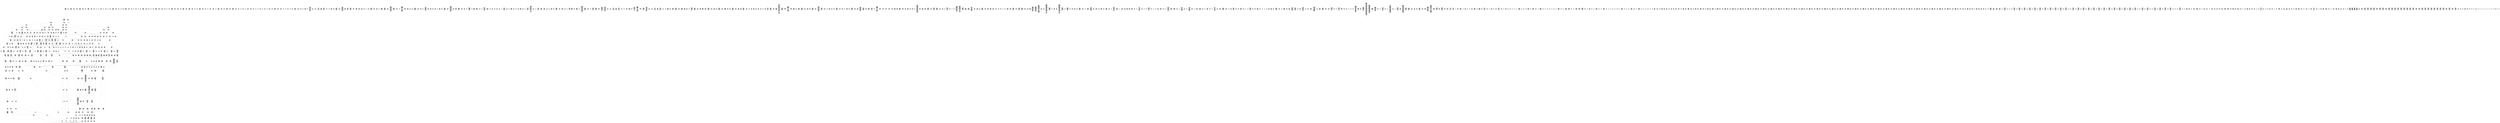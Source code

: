 /* Generated by GvGen v.1.0 (https://www.github.com/stricaud/gvgen) */

digraph G {
compound=true;
   node1 [label="[anywhere]"];
   node2 [label="# 0x0
PUSHX Data
PUSHX Data
MSTORE
PUSHX LogicData
CALLDATASIZE
LT
PUSHX Data
JUMPI
"];
   node3 [label="# 0xd
PUSHX Data
CALLDATALOAD
PUSHX BitData
SHR
PUSHX LogicData
GT
PUSHX Data
JUMPI
"];
   node4 [label="# 0x1e
PUSHX LogicData
GT
PUSHX Data
JUMPI
"];
   node5 [label="# 0x29
PUSHX LogicData
GT
PUSHX Data
JUMPI
"];
   node6 [label="# 0x34
PUSHX LogicData
EQ
PUSHX Data
JUMPI
"];
   node7 [label="# 0x3f
PUSHX LogicData
EQ
PUSHX Data
JUMPI
"];
   node8 [label="# 0x4a
PUSHX LogicData
EQ
PUSHX Data
JUMPI
"];
   node9 [label="# 0x55
PUSHX LogicData
EQ
PUSHX Data
JUMPI
"];
   node10 [label="# 0x60
PUSHX LogicData
EQ
PUSHX Data
JUMPI
"];
   node11 [label="# 0x6b
PUSHX LogicData
EQ
PUSHX Data
JUMPI
"];
   node12 [label="# 0x76
PUSHX Data
JUMP
"];
   node13 [label="# 0x7a
JUMPDEST
PUSHX LogicData
EQ
PUSHX Data
JUMPI
"];
   node14 [label="# 0x86
PUSHX LogicData
EQ
PUSHX Data
JUMPI
"];
   node15 [label="# 0x91
PUSHX LogicData
EQ
PUSHX Data
JUMPI
"];
   node16 [label="# 0x9c
PUSHX LogicData
EQ
PUSHX Data
JUMPI
"];
   node17 [label="# 0xa7
PUSHX LogicData
EQ
PUSHX Data
JUMPI
"];
   node18 [label="# 0xb2
PUSHX LogicData
EQ
PUSHX Data
JUMPI
"];
   node19 [label="# 0xbd
PUSHX Data
JUMP
"];
   node20 [label="# 0xc1
JUMPDEST
PUSHX LogicData
GT
PUSHX Data
JUMPI
"];
   node21 [label="# 0xcd
PUSHX LogicData
EQ
PUSHX Data
JUMPI
"];
   node22 [label="# 0xd8
PUSHX LogicData
EQ
PUSHX Data
JUMPI
"];
   node23 [label="# 0xe3
PUSHX LogicData
EQ
PUSHX Data
JUMPI
"];
   node24 [label="# 0xee
PUSHX LogicData
EQ
PUSHX Data
JUMPI
"];
   node25 [label="# 0xf9
PUSHX LogicData
EQ
PUSHX Data
JUMPI
"];
   node26 [label="# 0x104
PUSHX LogicData
EQ
PUSHX Data
JUMPI
"];
   node27 [label="# 0x10f
PUSHX Data
JUMP
"];
   node28 [label="# 0x113
JUMPDEST
PUSHX LogicData
EQ
PUSHX Data
JUMPI
"];
   node29 [label="# 0x11f
PUSHX LogicData
EQ
PUSHX Data
JUMPI
"];
   node30 [label="# 0x12a
PUSHX LogicData
EQ
PUSHX Data
JUMPI
"];
   node31 [label="# 0x135
PUSHX LogicData
EQ
PUSHX Data
JUMPI
"];
   node32 [label="# 0x140
PUSHX LogicData
EQ
PUSHX Data
JUMPI
"];
   node33 [label="# 0x14b
PUSHX LogicData
EQ
PUSHX Data
JUMPI
"];
   node34 [label="# 0x156
PUSHX Data
JUMP
"];
   node35 [label="# 0x15a
JUMPDEST
PUSHX LogicData
GT
PUSHX Data
JUMPI
"];
   node36 [label="# 0x166
PUSHX LogicData
GT
PUSHX Data
JUMPI
"];
   node37 [label="# 0x171
PUSHX LogicData
EQ
PUSHX Data
JUMPI
"];
   node38 [label="# 0x17c
PUSHX LogicData
EQ
PUSHX Data
JUMPI
"];
   node39 [label="# 0x187
PUSHX LogicData
EQ
PUSHX Data
JUMPI
"];
   node40 [label="# 0x192
PUSHX LogicData
EQ
PUSHX Data
JUMPI
"];
   node41 [label="# 0x19d
PUSHX LogicData
EQ
PUSHX Data
JUMPI
"];
   node42 [label="# 0x1a8
PUSHX LogicData
EQ
PUSHX Data
JUMPI
"];
   node43 [label="# 0x1b3
PUSHX Data
JUMP
"];
   node44 [label="# 0x1b7
JUMPDEST
PUSHX LogicData
EQ
PUSHX Data
JUMPI
"];
   node45 [label="# 0x1c3
PUSHX LogicData
EQ
PUSHX Data
JUMPI
"];
   node46 [label="# 0x1ce
PUSHX LogicData
EQ
PUSHX Data
JUMPI
"];
   node47 [label="# 0x1d9
PUSHX LogicData
EQ
PUSHX Data
JUMPI
"];
   node48 [label="# 0x1e4
PUSHX LogicData
EQ
PUSHX Data
JUMPI
"];
   node49 [label="# 0x1ef
PUSHX LogicData
EQ
PUSHX Data
JUMPI
"];
   node50 [label="# 0x1fa
PUSHX Data
JUMP
"];
   node51 [label="# 0x1fe
JUMPDEST
PUSHX LogicData
GT
PUSHX Data
JUMPI
"];
   node52 [label="# 0x20a
PUSHX LogicData
EQ
PUSHX Data
JUMPI
"];
   node53 [label="# 0x215
PUSHX LogicData
EQ
PUSHX Data
JUMPI
"];
   node54 [label="# 0x220
PUSHX LogicData
EQ
PUSHX Data
JUMPI
"];
   node55 [label="# 0x22b
PUSHX LogicData
EQ
PUSHX Data
JUMPI
"];
   node56 [label="# 0x236
PUSHX LogicData
EQ
PUSHX Data
JUMPI
"];
   node57 [label="# 0x241
PUSHX LogicData
EQ
PUSHX Data
JUMPI
"];
   node58 [label="# 0x24c
PUSHX Data
JUMP
"];
   node59 [label="# 0x250
JUMPDEST
PUSHX LogicData
EQ
PUSHX Data
JUMPI
"];
   node60 [label="# 0x25c
PUSHX LogicData
EQ
PUSHX Data
JUMPI
"];
   node61 [label="# 0x267
PUSHX LogicData
EQ
PUSHX Data
JUMPI
"];
   node62 [label="# 0x272
PUSHX LogicData
EQ
PUSHX Data
JUMPI
"];
   node63 [label="# 0x27d
PUSHX LogicData
EQ
PUSHX Data
JUMPI
"];
   node64 [label="# 0x288
PUSHX LogicData
EQ
PUSHX Data
JUMPI
"];
   node65 [label="# 0x293
PUSHX Data
JUMP
"];
   node66 [label="# 0x297
JUMPDEST
CALLDATASIZE
PUSHX Data
JUMPI
"];
   node67 [label="# 0x29d
STOP
"];
   node68 [label="# 0x29e
JUMPDEST
STOP
"];
   node69 [label="# 0x2a0
JUMPDEST
CALLVALUE
ISZERO
PUSHX Data
JUMPI
"];
   node70 [label="# 0x2a8
PUSHX Data
REVERT
"];
   node71 [label="# 0x2ac
JUMPDEST
PUSHX Data
PUSHX ArithData
CALLDATASIZE
SUB
ADD
PUSHX Data
PUSHX Data
JUMP
"];
   node72 [label="# 0x2c2
JUMPDEST
PUSHX Data
JUMP
"];
   node73 [label="# 0x2c7
JUMPDEST
PUSHX MemData
MLOAD
PUSHX Data
PUSHX Data
JUMP
"];
   node74 [label="# 0x2d4
JUMPDEST
PUSHX MemData
MLOAD
SUB
RETURN
"];
   node75 [label="# 0x2dd
JUMPDEST
CALLVALUE
ISZERO
PUSHX Data
JUMPI
"];
   node76 [label="# 0x2e5
PUSHX Data
REVERT
"];
   node77 [label="# 0x2e9
JUMPDEST
PUSHX Data
PUSHX Data
JUMP
"];
   node78 [label="# 0x2f2
JUMPDEST
PUSHX MemData
MLOAD
PUSHX Data
PUSHX Data
JUMP
"];
   node79 [label="# 0x2ff
JUMPDEST
PUSHX MemData
MLOAD
SUB
RETURN
"];
   node80 [label="# 0x308
JUMPDEST
CALLVALUE
ISZERO
PUSHX Data
JUMPI
"];
   node81 [label="# 0x310
PUSHX Data
REVERT
"];
   node82 [label="# 0x314
JUMPDEST
PUSHX Data
PUSHX Data
JUMP
"];
   node83 [label="# 0x31d
JUMPDEST
PUSHX MemData
MLOAD
PUSHX Data
PUSHX Data
JUMP
"];
   node84 [label="# 0x32a
JUMPDEST
PUSHX MemData
MLOAD
SUB
RETURN
"];
   node85 [label="# 0x333
JUMPDEST
CALLVALUE
ISZERO
PUSHX Data
JUMPI
"];
   node86 [label="# 0x33b
PUSHX Data
REVERT
"];
   node87 [label="# 0x33f
JUMPDEST
PUSHX Data
PUSHX ArithData
CALLDATASIZE
SUB
ADD
PUSHX Data
PUSHX Data
JUMP
"];
   node88 [label="# 0x355
JUMPDEST
PUSHX Data
JUMP
"];
   node89 [label="# 0x35a
JUMPDEST
PUSHX MemData
MLOAD
PUSHX Data
PUSHX Data
JUMP
"];
   node90 [label="# 0x367
JUMPDEST
PUSHX MemData
MLOAD
SUB
RETURN
"];
   node91 [label="# 0x370
JUMPDEST
CALLVALUE
ISZERO
PUSHX Data
JUMPI
"];
   node92 [label="# 0x378
PUSHX Data
REVERT
"];
   node93 [label="# 0x37c
JUMPDEST
PUSHX Data
PUSHX ArithData
CALLDATASIZE
SUB
ADD
PUSHX Data
PUSHX Data
JUMP
"];
   node94 [label="# 0x392
JUMPDEST
PUSHX Data
JUMP
"];
   node95 [label="# 0x397
JUMPDEST
STOP
"];
   node96 [label="# 0x399
JUMPDEST
CALLVALUE
ISZERO
PUSHX Data
JUMPI
"];
   node97 [label="# 0x3a1
PUSHX Data
REVERT
"];
   node98 [label="# 0x3a5
JUMPDEST
PUSHX Data
PUSHX Data
JUMP
"];
   node99 [label="# 0x3ae
JUMPDEST
STOP
"];
   node100 [label="# 0x3b0
JUMPDEST
CALLVALUE
ISZERO
PUSHX Data
JUMPI
"];
   node101 [label="# 0x3b8
PUSHX Data
REVERT
"];
   node102 [label="# 0x3bc
JUMPDEST
PUSHX Data
PUSHX Data
JUMP
"];
   node103 [label="# 0x3c5
JUMPDEST
PUSHX MemData
MLOAD
PUSHX Data
PUSHX Data
JUMP
"];
   node104 [label="# 0x3d2
JUMPDEST
PUSHX MemData
MLOAD
SUB
RETURN
"];
   node105 [label="# 0x3db
JUMPDEST
CALLVALUE
ISZERO
PUSHX Data
JUMPI
"];
   node106 [label="# 0x3e3
PUSHX Data
REVERT
"];
   node107 [label="# 0x3e7
JUMPDEST
PUSHX Data
PUSHX Data
JUMP
"];
   node108 [label="# 0x3f0
JUMPDEST
STOP
"];
   node109 [label="# 0x3f2
JUMPDEST
CALLVALUE
ISZERO
PUSHX Data
JUMPI
"];
   node110 [label="# 0x3fa
PUSHX Data
REVERT
"];
   node111 [label="# 0x3fe
JUMPDEST
PUSHX Data
PUSHX ArithData
CALLDATASIZE
SUB
ADD
PUSHX Data
PUSHX Data
JUMP
"];
   node112 [label="# 0x414
JUMPDEST
PUSHX Data
JUMP
"];
   node113 [label="# 0x419
JUMPDEST
STOP
"];
   node114 [label="# 0x41b
JUMPDEST
CALLVALUE
ISZERO
PUSHX Data
JUMPI
"];
   node115 [label="# 0x423
PUSHX Data
REVERT
"];
   node116 [label="# 0x427
JUMPDEST
PUSHX Data
PUSHX ArithData
CALLDATASIZE
SUB
ADD
PUSHX Data
PUSHX Data
JUMP
"];
   node117 [label="# 0x43d
JUMPDEST
PUSHX Data
JUMP
"];
   node118 [label="# 0x442
JUMPDEST
PUSHX MemData
MLOAD
PUSHX Data
PUSHX Data
JUMP
"];
   node119 [label="# 0x44f
JUMPDEST
PUSHX MemData
MLOAD
SUB
RETURN
"];
   node120 [label="# 0x458
JUMPDEST
CALLVALUE
ISZERO
PUSHX Data
JUMPI
"];
   node121 [label="# 0x460
PUSHX Data
REVERT
"];
   node122 [label="# 0x464
JUMPDEST
PUSHX Data
PUSHX ArithData
CALLDATASIZE
SUB
ADD
PUSHX Data
PUSHX Data
JUMP
"];
   node123 [label="# 0x47a
JUMPDEST
PUSHX Data
JUMP
"];
   node124 [label="# 0x47f
JUMPDEST
STOP
"];
   node125 [label="# 0x481
JUMPDEST
CALLVALUE
ISZERO
PUSHX Data
JUMPI
"];
   node126 [label="# 0x489
PUSHX Data
REVERT
"];
   node127 [label="# 0x48d
JUMPDEST
PUSHX Data
PUSHX ArithData
CALLDATASIZE
SUB
ADD
PUSHX Data
PUSHX Data
JUMP
"];
   node128 [label="# 0x4a3
JUMPDEST
PUSHX Data
JUMP
"];
   node129 [label="# 0x4a8
JUMPDEST
PUSHX MemData
MLOAD
PUSHX Data
PUSHX Data
JUMP
"];
   node130 [label="# 0x4b5
JUMPDEST
PUSHX MemData
MLOAD
SUB
RETURN
"];
   node131 [label="# 0x4be
JUMPDEST
CALLVALUE
ISZERO
PUSHX Data
JUMPI
"];
   node132 [label="# 0x4c6
PUSHX Data
REVERT
"];
   node133 [label="# 0x4ca
JUMPDEST
PUSHX Data
PUSHX ArithData
CALLDATASIZE
SUB
ADD
PUSHX Data
PUSHX Data
JUMP
"];
   node134 [label="# 0x4e0
JUMPDEST
PUSHX Data
JUMP
"];
   node135 [label="# 0x4e5
JUMPDEST
STOP
"];
   node136 [label="# 0x4e7
JUMPDEST
CALLVALUE
ISZERO
PUSHX Data
JUMPI
"];
   node137 [label="# 0x4ef
PUSHX Data
REVERT
"];
   node138 [label="# 0x4f3
JUMPDEST
PUSHX Data
PUSHX ArithData
CALLDATASIZE
SUB
ADD
PUSHX Data
PUSHX Data
JUMP
"];
   node139 [label="# 0x509
JUMPDEST
PUSHX Data
JUMP
"];
   node140 [label="# 0x50e
JUMPDEST
STOP
"];
   node141 [label="# 0x510
JUMPDEST
CALLVALUE
ISZERO
PUSHX Data
JUMPI
"];
   node142 [label="# 0x518
PUSHX Data
REVERT
"];
   node143 [label="# 0x51c
JUMPDEST
PUSHX Data
PUSHX ArithData
CALLDATASIZE
SUB
ADD
PUSHX Data
PUSHX Data
JUMP
"];
   node144 [label="# 0x532
JUMPDEST
PUSHX Data
JUMP
"];
   node145 [label="# 0x537
JUMPDEST
PUSHX MemData
MLOAD
PUSHX Data
PUSHX Data
JUMP
"];
   node146 [label="# 0x544
JUMPDEST
PUSHX MemData
MLOAD
SUB
RETURN
"];
   node147 [label="# 0x54d
JUMPDEST
CALLVALUE
ISZERO
PUSHX Data
JUMPI
"];
   node148 [label="# 0x555
PUSHX Data
REVERT
"];
   node149 [label="# 0x559
JUMPDEST
PUSHX Data
PUSHX ArithData
CALLDATASIZE
SUB
ADD
PUSHX Data
PUSHX Data
JUMP
"];
   node150 [label="# 0x56f
JUMPDEST
PUSHX Data
JUMP
"];
   node151 [label="# 0x574
JUMPDEST
STOP
"];
   node152 [label="# 0x576
JUMPDEST
CALLVALUE
ISZERO
PUSHX Data
JUMPI
"];
   node153 [label="# 0x57e
PUSHX Data
REVERT
"];
   node154 [label="# 0x582
JUMPDEST
PUSHX Data
PUSHX ArithData
CALLDATASIZE
SUB
ADD
PUSHX Data
PUSHX Data
JUMP
"];
   node155 [label="# 0x598
JUMPDEST
PUSHX Data
JUMP
"];
   node156 [label="# 0x59d
JUMPDEST
PUSHX MemData
MLOAD
PUSHX Data
PUSHX Data
JUMP
"];
   node157 [label="# 0x5aa
JUMPDEST
PUSHX MemData
MLOAD
SUB
RETURN
"];
   node158 [label="# 0x5b3
JUMPDEST
CALLVALUE
ISZERO
PUSHX Data
JUMPI
"];
   node159 [label="# 0x5bb
PUSHX Data
REVERT
"];
   node160 [label="# 0x5bf
JUMPDEST
PUSHX Data
PUSHX Data
JUMP
"];
   node161 [label="# 0x5c8
JUMPDEST
PUSHX MemData
MLOAD
PUSHX Data
PUSHX Data
JUMP
"];
   node162 [label="# 0x5d5
JUMPDEST
PUSHX MemData
MLOAD
SUB
RETURN
"];
   node163 [label="# 0x5de
JUMPDEST
CALLVALUE
ISZERO
PUSHX Data
JUMPI
"];
   node164 [label="# 0x5e6
PUSHX Data
REVERT
"];
   node165 [label="# 0x5ea
JUMPDEST
PUSHX Data
PUSHX ArithData
CALLDATASIZE
SUB
ADD
PUSHX Data
PUSHX Data
JUMP
"];
   node166 [label="# 0x600
JUMPDEST
PUSHX Data
JUMP
"];
   node167 [label="# 0x605
JUMPDEST
STOP
"];
   node168 [label="# 0x607
JUMPDEST
CALLVALUE
ISZERO
PUSHX Data
JUMPI
"];
   node169 [label="# 0x60f
PUSHX Data
REVERT
"];
   node170 [label="# 0x613
JUMPDEST
PUSHX Data
PUSHX ArithData
CALLDATASIZE
SUB
ADD
PUSHX Data
PUSHX Data
JUMP
"];
   node171 [label="# 0x629
JUMPDEST
PUSHX Data
JUMP
"];
   node172 [label="# 0x62e
JUMPDEST
PUSHX MemData
MLOAD
PUSHX Data
PUSHX Data
JUMP
"];
   node173 [label="# 0x63b
JUMPDEST
PUSHX MemData
MLOAD
SUB
RETURN
"];
   node174 [label="# 0x644
JUMPDEST
CALLVALUE
ISZERO
PUSHX Data
JUMPI
"];
   node175 [label="# 0x64c
PUSHX Data
REVERT
"];
   node176 [label="# 0x650
JUMPDEST
PUSHX Data
PUSHX Data
JUMP
"];
   node177 [label="# 0x659
JUMPDEST
PUSHX MemData
MLOAD
PUSHX Data
PUSHX Data
JUMP
"];
   node178 [label="# 0x666
JUMPDEST
PUSHX MemData
MLOAD
SUB
RETURN
"];
   node179 [label="# 0x66f
JUMPDEST
CALLVALUE
ISZERO
PUSHX Data
JUMPI
"];
   node180 [label="# 0x677
PUSHX Data
REVERT
"];
   node181 [label="# 0x67b
JUMPDEST
PUSHX Data
PUSHX ArithData
CALLDATASIZE
SUB
ADD
PUSHX Data
PUSHX Data
JUMP
"];
   node182 [label="# 0x691
JUMPDEST
PUSHX Data
JUMP
"];
   node183 [label="# 0x696
JUMPDEST
PUSHX MemData
MLOAD
PUSHX Data
PUSHX Data
JUMP
"];
   node184 [label="# 0x6a3
JUMPDEST
PUSHX MemData
MLOAD
SUB
RETURN
"];
   node185 [label="# 0x6ac
JUMPDEST
CALLVALUE
ISZERO
PUSHX Data
JUMPI
"];
   node186 [label="# 0x6b4
PUSHX Data
REVERT
"];
   node187 [label="# 0x6b8
JUMPDEST
PUSHX Data
PUSHX Data
JUMP
"];
   node188 [label="# 0x6c1
JUMPDEST
PUSHX MemData
MLOAD
PUSHX Data
PUSHX Data
JUMP
"];
   node189 [label="# 0x6ce
JUMPDEST
PUSHX MemData
MLOAD
SUB
RETURN
"];
   node190 [label="# 0x6d7
JUMPDEST
CALLVALUE
ISZERO
PUSHX Data
JUMPI
"];
   node191 [label="# 0x6df
PUSHX Data
REVERT
"];
   node192 [label="# 0x6e3
JUMPDEST
PUSHX Data
PUSHX Data
JUMP
"];
   node193 [label="# 0x6ec
JUMPDEST
STOP
"];
   node194 [label="# 0x6ee
JUMPDEST
CALLVALUE
ISZERO
PUSHX Data
JUMPI
"];
   node195 [label="# 0x6f6
PUSHX Data
REVERT
"];
   node196 [label="# 0x6fa
JUMPDEST
PUSHX Data
PUSHX ArithData
CALLDATASIZE
SUB
ADD
PUSHX Data
PUSHX Data
JUMP
"];
   node197 [label="# 0x710
JUMPDEST
PUSHX Data
JUMP
"];
   node198 [label="# 0x715
JUMPDEST
PUSHX MemData
MLOAD
PUSHX Data
PUSHX Data
JUMP
"];
   node199 [label="# 0x722
JUMPDEST
PUSHX MemData
MLOAD
SUB
RETURN
"];
   node200 [label="# 0x72b
JUMPDEST
CALLVALUE
ISZERO
PUSHX Data
JUMPI
"];
   node201 [label="# 0x733
PUSHX Data
REVERT
"];
   node202 [label="# 0x737
JUMPDEST
PUSHX Data
PUSHX ArithData
CALLDATASIZE
SUB
ADD
PUSHX Data
PUSHX Data
JUMP
"];
   node203 [label="# 0x74d
JUMPDEST
PUSHX Data
JUMP
"];
   node204 [label="# 0x752
JUMPDEST
STOP
"];
   node205 [label="# 0x754
JUMPDEST
CALLVALUE
ISZERO
PUSHX Data
JUMPI
"];
   node206 [label="# 0x75c
PUSHX Data
REVERT
"];
   node207 [label="# 0x760
JUMPDEST
PUSHX Data
PUSHX Data
JUMP
"];
   node208 [label="# 0x769
JUMPDEST
PUSHX MemData
MLOAD
PUSHX Data
PUSHX Data
JUMP
"];
   node209 [label="# 0x776
JUMPDEST
PUSHX MemData
MLOAD
SUB
RETURN
"];
   node210 [label="# 0x77f
JUMPDEST
CALLVALUE
ISZERO
PUSHX Data
JUMPI
"];
   node211 [label="# 0x787
PUSHX Data
REVERT
"];
   node212 [label="# 0x78b
JUMPDEST
PUSHX Data
PUSHX Data
JUMP
"];
   node213 [label="# 0x794
JUMPDEST
PUSHX MemData
MLOAD
PUSHX Data
PUSHX Data
JUMP
"];
   node214 [label="# 0x7a1
JUMPDEST
PUSHX MemData
MLOAD
SUB
RETURN
"];
   node215 [label="# 0x7aa
JUMPDEST
CALLVALUE
ISZERO
PUSHX Data
JUMPI
"];
   node216 [label="# 0x7b2
PUSHX Data
REVERT
"];
   node217 [label="# 0x7b6
JUMPDEST
PUSHX Data
PUSHX Data
JUMP
"];
   node218 [label="# 0x7bf
JUMPDEST
STOP
"];
   node219 [label="# 0x7c1
JUMPDEST
CALLVALUE
ISZERO
PUSHX Data
JUMPI
"];
   node220 [label="# 0x7c9
PUSHX Data
REVERT
"];
   node221 [label="# 0x7cd
JUMPDEST
PUSHX Data
PUSHX Data
JUMP
"];
   node222 [label="# 0x7d6
JUMPDEST
PUSHX MemData
MLOAD
PUSHX Data
PUSHX Data
JUMP
"];
   node223 [label="# 0x7e3
JUMPDEST
PUSHX MemData
MLOAD
SUB
RETURN
"];
   node224 [label="# 0x7ec
JUMPDEST
CALLVALUE
ISZERO
PUSHX Data
JUMPI
"];
   node225 [label="# 0x7f4
PUSHX Data
REVERT
"];
   node226 [label="# 0x7f8
JUMPDEST
PUSHX Data
PUSHX ArithData
CALLDATASIZE
SUB
ADD
PUSHX Data
PUSHX Data
JUMP
"];
   node227 [label="# 0x80e
JUMPDEST
PUSHX Data
JUMP
"];
   node228 [label="# 0x813
JUMPDEST
PUSHX MemData
MLOAD
PUSHX Data
PUSHX Data
JUMP
"];
   node229 [label="# 0x820
JUMPDEST
PUSHX MemData
MLOAD
SUB
RETURN
"];
   node230 [label="# 0x829
JUMPDEST
CALLVALUE
ISZERO
PUSHX Data
JUMPI
"];
   node231 [label="# 0x831
PUSHX Data
REVERT
"];
   node232 [label="# 0x835
JUMPDEST
PUSHX Data
PUSHX Data
JUMP
"];
   node233 [label="# 0x83e
JUMPDEST
PUSHX MemData
MLOAD
PUSHX Data
PUSHX Data
JUMP
"];
   node234 [label="# 0x84b
JUMPDEST
PUSHX MemData
MLOAD
SUB
RETURN
"];
   node235 [label="# 0x854
JUMPDEST
CALLVALUE
ISZERO
PUSHX Data
JUMPI
"];
   node236 [label="# 0x85c
PUSHX Data
REVERT
"];
   node237 [label="# 0x860
JUMPDEST
PUSHX Data
PUSHX ArithData
CALLDATASIZE
SUB
ADD
PUSHX Data
PUSHX Data
JUMP
"];
   node238 [label="# 0x876
JUMPDEST
PUSHX Data
JUMP
"];
   node239 [label="# 0x87b
JUMPDEST
STOP
"];
   node240 [label="# 0x87d
JUMPDEST
PUSHX Data
PUSHX ArithData
CALLDATASIZE
SUB
ADD
PUSHX Data
PUSHX Data
JUMP
"];
   node241 [label="# 0x892
JUMPDEST
PUSHX Data
JUMP
"];
   node242 [label="# 0x897
JUMPDEST
STOP
"];
   node243 [label="# 0x899
JUMPDEST
CALLVALUE
ISZERO
PUSHX Data
JUMPI
"];
   node244 [label="# 0x8a1
PUSHX Data
REVERT
"];
   node245 [label="# 0x8a5
JUMPDEST
PUSHX Data
PUSHX Data
JUMP
"];
   node246 [label="# 0x8ae
JUMPDEST
PUSHX MemData
MLOAD
PUSHX Data
PUSHX Data
JUMP
"];
   node247 [label="# 0x8bb
JUMPDEST
PUSHX MemData
MLOAD
SUB
RETURN
"];
   node248 [label="# 0x8c4
JUMPDEST
CALLVALUE
ISZERO
PUSHX Data
JUMPI
"];
   node249 [label="# 0x8cc
PUSHX Data
REVERT
"];
   node250 [label="# 0x8d0
JUMPDEST
PUSHX Data
PUSHX Data
JUMP
"];
   node251 [label="# 0x8d9
JUMPDEST
PUSHX MemData
MLOAD
PUSHX Data
PUSHX Data
JUMP
"];
   node252 [label="# 0x8e6
JUMPDEST
PUSHX MemData
MLOAD
SUB
RETURN
"];
   node253 [label="# 0x8ef
JUMPDEST
CALLVALUE
ISZERO
PUSHX Data
JUMPI
"];
   node254 [label="# 0x8f7
PUSHX Data
REVERT
"];
   node255 [label="# 0x8fb
JUMPDEST
PUSHX Data
PUSHX ArithData
CALLDATASIZE
SUB
ADD
PUSHX Data
PUSHX Data
JUMP
"];
   node256 [label="# 0x911
JUMPDEST
PUSHX Data
JUMP
"];
   node257 [label="# 0x916
JUMPDEST
STOP
"];
   node258 [label="# 0x918
JUMPDEST
CALLVALUE
ISZERO
PUSHX Data
JUMPI
"];
   node259 [label="# 0x920
PUSHX Data
REVERT
"];
   node260 [label="# 0x924
JUMPDEST
PUSHX Data
PUSHX Data
JUMP
"];
   node261 [label="# 0x92d
JUMPDEST
STOP
"];
   node262 [label="# 0x92f
JUMPDEST
CALLVALUE
ISZERO
PUSHX Data
JUMPI
"];
   node263 [label="# 0x937
PUSHX Data
REVERT
"];
   node264 [label="# 0x93b
JUMPDEST
PUSHX Data
PUSHX ArithData
CALLDATASIZE
SUB
ADD
PUSHX Data
PUSHX Data
JUMP
"];
   node265 [label="# 0x951
JUMPDEST
PUSHX Data
JUMP
"];
   node266 [label="# 0x956
JUMPDEST
STOP
"];
   node267 [label="# 0x958
JUMPDEST
CALLVALUE
ISZERO
PUSHX Data
JUMPI
"];
   node268 [label="# 0x960
PUSHX Data
REVERT
"];
   node269 [label="# 0x964
JUMPDEST
PUSHX Data
PUSHX ArithData
CALLDATASIZE
SUB
ADD
PUSHX Data
PUSHX Data
JUMP
"];
   node270 [label="# 0x97a
JUMPDEST
PUSHX Data
JUMP
"];
   node271 [label="# 0x97f
JUMPDEST
STOP
"];
   node272 [label="# 0x981
JUMPDEST
CALLVALUE
ISZERO
PUSHX Data
JUMPI
"];
   node273 [label="# 0x989
PUSHX Data
REVERT
"];
   node274 [label="# 0x98d
JUMPDEST
PUSHX Data
PUSHX Data
JUMP
"];
   node275 [label="# 0x996
JUMPDEST
PUSHX MemData
MLOAD
PUSHX Data
PUSHX Data
JUMP
"];
   node276 [label="# 0x9a3
JUMPDEST
PUSHX MemData
MLOAD
SUB
RETURN
"];
   node277 [label="# 0x9ac
JUMPDEST
CALLVALUE
ISZERO
PUSHX Data
JUMPI
"];
   node278 [label="# 0x9b4
PUSHX Data
REVERT
"];
   node279 [label="# 0x9b8
JUMPDEST
PUSHX Data
PUSHX ArithData
CALLDATASIZE
SUB
ADD
PUSHX Data
PUSHX Data
JUMP
"];
   node280 [label="# 0x9ce
JUMPDEST
PUSHX Data
JUMP
"];
   node281 [label="# 0x9d3
JUMPDEST
PUSHX MemData
MLOAD
PUSHX Data
PUSHX Data
JUMP
"];
   node282 [label="# 0x9e0
JUMPDEST
PUSHX MemData
MLOAD
SUB
RETURN
"];
   node283 [label="# 0x9e9
JUMPDEST
CALLVALUE
ISZERO
PUSHX Data
JUMPI
"];
   node284 [label="# 0x9f1
PUSHX Data
REVERT
"];
   node285 [label="# 0x9f5
JUMPDEST
PUSHX Data
PUSHX Data
JUMP
"];
   node286 [label="# 0x9fe
JUMPDEST
PUSHX MemData
MLOAD
PUSHX Data
PUSHX Data
JUMP
"];
   node287 [label="# 0xa0b
JUMPDEST
PUSHX MemData
MLOAD
SUB
RETURN
"];
   node288 [label="# 0xa14
JUMPDEST
CALLVALUE
ISZERO
PUSHX Data
JUMPI
"];
   node289 [label="# 0xa1c
PUSHX Data
REVERT
"];
   node290 [label="# 0xa20
JUMPDEST
PUSHX Data
PUSHX Data
JUMP
"];
   node291 [label="# 0xa29
JUMPDEST
STOP
"];
   node292 [label="# 0xa2b
JUMPDEST
PUSHX Data
PUSHX Data
JUMP
"];
   node293 [label="# 0xa33
JUMPDEST
STOP
"];
   node294 [label="# 0xa35
JUMPDEST
CALLVALUE
ISZERO
PUSHX Data
JUMPI
"];
   node295 [label="# 0xa3d
PUSHX Data
REVERT
"];
   node296 [label="# 0xa41
JUMPDEST
PUSHX Data
PUSHX ArithData
CALLDATASIZE
SUB
ADD
PUSHX Data
PUSHX Data
JUMP
"];
   node297 [label="# 0xa57
JUMPDEST
PUSHX Data
JUMP
"];
   node298 [label="# 0xa5c
JUMPDEST
STOP
"];
   node299 [label="# 0xa5e
JUMPDEST
CALLVALUE
ISZERO
PUSHX Data
JUMPI
"];
   node300 [label="# 0xa66
PUSHX Data
REVERT
"];
   node301 [label="# 0xa6a
JUMPDEST
PUSHX Data
PUSHX ArithData
CALLDATASIZE
SUB
ADD
PUSHX Data
PUSHX Data
JUMP
"];
   node302 [label="# 0xa80
JUMPDEST
PUSHX Data
JUMP
"];
   node303 [label="# 0xa85
JUMPDEST
PUSHX MemData
MLOAD
PUSHX Data
PUSHX Data
JUMP
"];
   node304 [label="# 0xa92
JUMPDEST
PUSHX MemData
MLOAD
SUB
RETURN
"];
   node305 [label="# 0xa9b
JUMPDEST
CALLVALUE
ISZERO
PUSHX Data
JUMPI
"];
   node306 [label="# 0xaa3
PUSHX Data
REVERT
"];
   node307 [label="# 0xaa7
JUMPDEST
PUSHX Data
PUSHX ArithData
CALLDATASIZE
SUB
ADD
PUSHX Data
PUSHX Data
JUMP
"];
   node308 [label="# 0xabd
JUMPDEST
PUSHX Data
JUMP
"];
   node309 [label="# 0xac2
JUMPDEST
STOP
"];
   node310 [label="# 0xac4
JUMPDEST
PUSHX Data
PUSHX Data
PUSHX Data
JUMP
"];
   node311 [label="# 0xacf
JUMPDEST
JUMP
"];
   node312 [label="# 0xad6
JUMPDEST
PUSHX StorData
SLOAD
JUMP
"];
   node313 [label="# 0xadc
JUMPDEST
PUSHX Data
PUSHX StorData
SLOAD
PUSHX Data
PUSHX Data
JUMP
"];
   node314 [label="# 0xaeb
JUMPDEST
PUSHX ArithData
ADD
PUSHX ArithData
DIV
MUL
PUSHX ArithData
ADD
PUSHX MemData
MLOAD
ADD
PUSHX Data
MSTORE
MSTORE
PUSHX ArithData
ADD
SLOAD
PUSHX Data
PUSHX Data
JUMP
"];
   node315 [label="# 0xb17
JUMPDEST
ISZERO
PUSHX Data
JUMPI
"];
   node316 [label="# 0xb1e
PUSHX LogicData
LT
PUSHX Data
JUMPI
"];
   node317 [label="# 0xb26
PUSHX ArithData
SLOAD
DIV
MUL
MSTORE
PUSHX ArithData
ADD
PUSHX Data
JUMP
"];
   node318 [label="# 0xb39
JUMPDEST
ADD
PUSHX Data
MSTORE
PUSHX Data
PUSHX Data
SHA3
"];
   node319 [label="# 0xb47
JUMPDEST
SLOAD
MSTORE
PUSHX ArithData
ADD
PUSHX ArithData
ADD
GT
PUSHX Data
JUMPI
"];
   node320 [label="# 0xb5b
SUB
PUSHX BitData
AND
ADD
"];
   node321 [label="# 0xb64
JUMPDEST
JUMP
"];
   node322 [label="# 0xb6e
JUMPDEST
PUSHX Data
PUSHX Data
PUSHX Data
JUMP
"];
   node323 [label="# 0xb79
JUMPDEST
PUSHX Data
JUMPI
"];
   node324 [label="# 0xb7e
PUSHX MemData
MLOAD
PUSHX Data
MSTORE
PUSHX ArithData
ADD
PUSHX Data
PUSHX Data
JUMP
"];
   node325 [label="# 0xbaf
JUMPDEST
PUSHX MemData
MLOAD
SUB
REVERT
"];
   node326 [label="# 0xbb8
JUMPDEST
PUSHX Data
PUSHX ArithData
MSTORE
PUSHX ArithData
ADD
MSTORE
PUSHX ArithData
ADD
PUSHX Data
SHA3
PUSHX ArithData
SLOAD
PUSHX ArithData
EXP
DIV
PUSHX BitData
AND
JUMP
"];
   node327 [label="# 0xbf3
JUMPDEST
PUSHX Data
PUSHX Data
PUSHX Data
JUMP
"];
   node328 [label="# 0xbfe
JUMPDEST
PUSHX BitData
AND
PUSHX BitData
AND
EQ
ISZERO
PUSHX Data
JUMPI
"];
   node329 [label="# 0xc35
PUSHX MemData
MLOAD
PUSHX Data
MSTORE
PUSHX ArithData
ADD
PUSHX Data
PUSHX Data
JUMP
"];
   node330 [label="# 0xc66
JUMPDEST
PUSHX MemData
MLOAD
SUB
REVERT
"];
   node331 [label="# 0xc6f
JUMPDEST
PUSHX BitData
AND
PUSHX Data
PUSHX Data
JUMP
"];
   node332 [label="# 0xc8e
JUMPDEST
PUSHX BitData
AND
EQ
PUSHX Data
JUMPI
"];
   node333 [label="# 0xcab
PUSHX Data
PUSHX Data
PUSHX Data
JUMP
"];
   node334 [label="# 0xcb7
JUMPDEST
PUSHX Data
JUMP
"];
   node335 [label="# 0xcbc
JUMPDEST
"];
   node336 [label="# 0xcbd
JUMPDEST
PUSHX Data
JUMPI
"];
   node337 [label="# 0xcc2
PUSHX MemData
MLOAD
PUSHX Data
MSTORE
PUSHX ArithData
ADD
PUSHX Data
PUSHX Data
JUMP
"];
   node338 [label="# 0xcf3
JUMPDEST
PUSHX MemData
MLOAD
SUB
REVERT
"];
   node339 [label="# 0xcfc
JUMPDEST
PUSHX Data
PUSHX Data
JUMP
"];
   node340 [label="# 0xd06
JUMPDEST
JUMP
"];
   node341 [label="# 0xd0b
JUMPDEST
PUSHX Data
PUSHX Data
PUSHX Data
PUSHX Data
JUMP
"];
   node342 [label="# 0xd38
JUMPDEST
PUSHX Data
JUMP
"];
   node343 [label="# 0xd3d
JUMPDEST
PUSHX Data
SELFBALANCE
PUSHX LogicData
GT
PUSHX Data
JUMPI
"];
   node344 [label="# 0xd4b
PUSHX MemData
MLOAD
PUSHX Data
MSTORE
PUSHX ArithData
ADD
PUSHX Data
PUSHX Data
JUMP
"];
   node345 [label="# 0xd7c
JUMPDEST
PUSHX MemData
MLOAD
SUB
REVERT
"];
   node346 [label="# 0xd85
JUMPDEST
PUSHX StorData
PUSHX ArithData
SLOAD
PUSHX ArithData
EXP
DIV
PUSHX BitData
AND
PUSHX BitData
AND
PUSHX ArithData
ISZERO
MUL
PUSHX MemData
MLOAD
PUSHX Data
PUSHX MemData
MLOAD
SUB
CALL
PUSHX Data
JUMPI
"];
   node347 [label="# 0xde1
PUSHX MemData
MLOAD
PUSHX Data
MSTORE
PUSHX ArithData
ADD
PUSHX Data
PUSHX Data
JUMP
"];
   node348 [label="# 0xe12
JUMPDEST
PUSHX MemData
MLOAD
SUB
REVERT
"];
   node349 [label="# 0xe1b
JUMPDEST
JUMP
"];
   node350 [label="# 0xe1f
JUMPDEST
PUSHX Data
PUSHX StorData
SLOAD
JUMP
"];
   node351 [label="# 0xe2c
JUMPDEST
PUSHX Data
PUSHX Data
PUSHX Data
PUSHX Data
JUMP
"];
   node352 [label="# 0xe59
JUMPDEST
PUSHX Data
JUMP
"];
   node353 [label="# 0xe5e
JUMPDEST
PUSHX LogicData
PUSHX StorData
PUSHX ArithData
PUSHX ArithData
EXP
SLOAD
PUSHX ArithData
MUL
NOT
AND
ISZERO
ISZERO
MUL
OR
SSTORE
PUSHX Data
CALLER
PUSHX MemData
MLOAD
PUSHX Data
PUSHX Data
JUMP
"];
   node354 [label="# 0xea8
JUMPDEST
PUSHX MemData
MLOAD
SUB
LOGX
JUMP
"];
   node355 [label="# 0xeb3
JUMPDEST
PUSHX Data
PUSHX Data
PUSHX Data
JUMP
"];
   node356 [label="# 0xebe
JUMPDEST
PUSHX Data
JUMP
"];
   node357 [label="# 0xec4
JUMPDEST
PUSHX Data
JUMPI
"];
   node358 [label="# 0xec9
PUSHX MemData
MLOAD
PUSHX Data
MSTORE
PUSHX ArithData
ADD
PUSHX Data
PUSHX Data
JUMP
"];
   node359 [label="# 0xefa
JUMPDEST
PUSHX MemData
MLOAD
SUB
REVERT
"];
   node360 [label="# 0xf03
JUMPDEST
PUSHX Data
PUSHX Data
JUMP
"];
   node361 [label="# 0xf0e
JUMPDEST
JUMP
"];
   node362 [label="# 0xf13
JUMPDEST
PUSHX Data
PUSHX Data
PUSHX ArithData
MSTORE
PUSHX ArithData
ADD
MSTORE
PUSHX ArithData
ADD
PUSHX Data
SHA3
PUSHX ArithData
ADD
SLOAD
JUMP
"];
   node363 [label="# 0xf33
JUMPDEST
PUSHX Data
PUSHX Data
JUMP
"];
   node364 [label="# 0xf3c
JUMPDEST
PUSHX Data
PUSHX Data
PUSHX Data
JUMP
"];
   node365 [label="# 0xf48
JUMPDEST
PUSHX Data
JUMP
"];
   node366 [label="# 0xf4d
JUMPDEST
PUSHX Data
PUSHX Data
JUMP
"];
   node367 [label="# 0xf57
JUMPDEST
JUMP
"];
   node368 [label="# 0xf5c
JUMPDEST
PUSHX Data
PUSHX Data
PUSHX Data
JUMP
"];
   node369 [label="# 0xf67
JUMPDEST
LT
PUSHX Data
JUMPI
"];
   node370 [label="# 0xf6e
PUSHX MemData
MLOAD
PUSHX Data
MSTORE
PUSHX ArithData
ADD
PUSHX Data
PUSHX Data
JUMP
"];
   node371 [label="# 0xf9f
JUMPDEST
PUSHX MemData
MLOAD
SUB
REVERT
"];
   node372 [label="# 0xfa8
JUMPDEST
PUSHX Data
PUSHX ArithData
PUSHX BitData
AND
PUSHX BitData
AND
MSTORE
PUSHX ArithData
ADD
MSTORE
PUSHX ArithData
ADD
PUSHX Data
SHA3
PUSHX ArithData
MSTORE
PUSHX ArithData
ADD
MSTORE
PUSHX ArithData
ADD
PUSHX Data
SHA3
SLOAD
JUMP
"];
   node373 [label="# 0x1001
JUMPDEST
PUSHX Data
PUSHX Data
JUMP
"];
   node374 [label="# 0x1009
JUMPDEST
PUSHX BitData
AND
PUSHX BitData
AND
EQ
PUSHX Data
JUMPI
"];
   node375 [label="# 0x103c
PUSHX MemData
MLOAD
PUSHX Data
MSTORE
PUSHX ArithData
ADD
PUSHX Data
PUSHX Data
JUMP
"];
   node376 [label="# 0x106d
JUMPDEST
PUSHX MemData
MLOAD
SUB
REVERT
"];
   node377 [label="# 0x1076
JUMPDEST
PUSHX Data
PUSHX Data
JUMP
"];
   node378 [label="# 0x1080
JUMPDEST
JUMP
"];
   node379 [label="# 0x1084
JUMPDEST
PUSHX Data
PUSHX MemData
MLOAD
PUSHX ArithData
ADD
PUSHX Data
MSTORE
PUSHX Data
MSTORE
PUSHX Data
JUMP
"];
   node380 [label="# 0x109f
JUMPDEST
JUMP
"];
   node381 [label="# 0x10a4
JUMPDEST
PUSHX Data
PUSHX Data
PUSHX Data
PUSHX Data
JUMP
"];
   node382 [label="# 0x10b1
JUMPDEST
PUSHX Data
PUSHX LogicData
GT
ISZERO
PUSHX Data
JUMPI
"];
   node383 [label="# 0x10c7
PUSHX Data
PUSHX Data
JUMP
"];
   node384 [label="# 0x10ce
JUMPDEST
"];
   node385 [label="# 0x10cf
JUMPDEST
PUSHX MemData
MLOAD
MSTORE
PUSHX ArithData
MUL
PUSHX ArithData
ADD
ADD
PUSHX Data
MSTORE
ISZERO
PUSHX Data
JUMPI
"];
   node386 [label="# 0x10e9
PUSHX ArithData
ADD
PUSHX ArithData
MUL
CALLDATASIZE
CALLDATACOPY
ADD
"];
   node387 [label="# 0x10fd
JUMPDEST
PUSHX Data
"];
   node388 [label="# 0x1103
JUMPDEST
LT
ISZERO
PUSHX Data
JUMPI
"];
   node389 [label="# 0x110c
PUSHX Data
PUSHX Data
JUMP
"];
   node390 [label="# 0x1115
JUMPDEST
MLOAD
LT
PUSHX Data
JUMPI
"];
   node391 [label="# 0x1120
PUSHX Data
PUSHX Data
JUMP
"];
   node392 [label="# 0x1127
JUMPDEST
"];
   node393 [label="# 0x1128
JUMPDEST
PUSHX ArithData
MUL
PUSHX ArithData
ADD
ADD
MSTORE
PUSHX Data
PUSHX Data
JUMP
"];
   node394 [label="# 0x113f
JUMPDEST
PUSHX Data
JUMP
"];
   node395 [label="# 0x1147
JUMPDEST
JUMP
"];
   node396 [label="# 0x1152
JUMPDEST
PUSHX Data
PUSHX Data
PUSHX Data
PUSHX Data
JUMP
"];
   node397 [label="# 0x117f
JUMPDEST
PUSHX Data
JUMP
"];
   node398 [label="# 0x1184
JUMPDEST
PUSHX Data
"];
   node399 [label="# 0x1187
JUMPDEST
LT
ISZERO
PUSHX Data
JUMPI
"];
   node400 [label="# 0x1193
PUSHX Data
PUSHX Data
PUSHX Data
LT
PUSHX Data
JUMPI
"];
   node401 [label="# 0x11a3
PUSHX Data
PUSHX Data
JUMP
"];
   node402 [label="# 0x11aa
JUMPDEST
"];
   node403 [label="# 0x11ab
JUMPDEST
PUSHX ArithData
MUL
ADD
PUSHX ArithData
ADD
PUSHX Data
PUSHX Data
JUMP
"];
   node404 [label="# 0x11c0
JUMPDEST
PUSHX BitData
AND
PUSHX BitData
AND
MSTORE
PUSHX ArithData
ADD
MSTORE
PUSHX ArithData
ADD
PUSHX Data
SHA3
PUSHX ArithData
PUSHX ArithData
EXP
SLOAD
PUSHX ArithData
MUL
NOT
AND
ISZERO
ISZERO
MUL
OR
SSTORE
PUSHX Data
LT
PUSHX Data
JUMPI
"];
   node405 [label="# 0x123d
PUSHX Data
PUSHX Data
JUMP
"];
   node406 [label="# 0x1244
JUMPDEST
"];
   node407 [label="# 0x1245
JUMPDEST
PUSHX ArithData
MUL
ADD
PUSHX ArithData
ADD
PUSHX Data
PUSHX Data
JUMP
"];
   node408 [label="# 0x125a
JUMPDEST
PUSHX MemData
MLOAD
PUSHX Data
PUSHX Data
JUMP
"];
   node409 [label="# 0x1267
JUMPDEST
PUSHX MemData
MLOAD
SUB
LOGX
PUSHX Data
PUSHX Data
JUMP
"];
   node410 [label="# 0x127a
JUMPDEST
PUSHX Data
JUMP
"];
   node411 [label="# 0x1282
JUMPDEST
JUMP
"];
   node412 [label="# 0x1288
JUMPDEST
PUSHX Data
PUSHX Data
PUSHX Data
JUMP
"];
   node413 [label="# 0x1292
JUMPDEST
LT
PUSHX Data
JUMPI
"];
   node414 [label="# 0x1299
PUSHX MemData
MLOAD
PUSHX Data
MSTORE
PUSHX ArithData
ADD
PUSHX Data
PUSHX Data
JUMP
"];
   node415 [label="# 0x12ca
JUMPDEST
PUSHX MemData
MLOAD
SUB
REVERT
"];
   node416 [label="# 0x12d3
JUMPDEST
PUSHX StorData
SLOAD
LT
PUSHX Data
JUMPI
"];
   node417 [label="# 0x12df
PUSHX Data
PUSHX Data
JUMP
"];
   node418 [label="# 0x12e6
JUMPDEST
"];
   node419 [label="# 0x12e7
JUMPDEST
PUSHX Data
MSTORE
PUSHX Data
PUSHX Data
SHA3
ADD
SLOAD
JUMP
"];
   node420 [label="# 0x12f9
JUMPDEST
PUSHX StorData
PUSHX ArithData
SLOAD
PUSHX ArithData
EXP
DIV
PUSHX BitData
AND
JUMP
"];
   node421 [label="# 0x130c
JUMPDEST
PUSHX Data
PUSHX Data
PUSHX Data
PUSHX Data
JUMP
"];
   node422 [label="# 0x1339
JUMPDEST
PUSHX Data
JUMP
"];
   node423 [label="# 0x133e
JUMPDEST
PUSHX Data
MLOAD
PUSHX ArithData
ADD
PUSHX Data
PUSHX Data
JUMP
"];
   node424 [label="# 0x1354
JUMPDEST
JUMP
"];
   node425 [label="# 0x1359
JUMPDEST
PUSHX Data
PUSHX Data
PUSHX ArithData
MSTORE
PUSHX ArithData
ADD
MSTORE
PUSHX ArithData
ADD
PUSHX Data
SHA3
PUSHX ArithData
SLOAD
PUSHX ArithData
EXP
DIV
PUSHX BitData
AND
PUSHX BitData
PUSHX BitData
AND
PUSHX BitData
AND
EQ
ISZERO
PUSHX Data
JUMPI
"];
   node426 [label="# 0x13c8
PUSHX MemData
MLOAD
PUSHX Data
MSTORE
PUSHX ArithData
ADD
PUSHX Data
PUSHX Data
JUMP
"];
   node427 [label="# 0x13f9
JUMPDEST
PUSHX MemData
MLOAD
SUB
REVERT
"];
   node428 [label="# 0x1402
JUMPDEST
JUMP
"];
   node429 [label="# 0x140b
JUMPDEST
PUSHX Data
JUMP
"];
   node430 [label="# 0x1411
JUMPDEST
PUSHX BitData
PUSHX BitData
AND
PUSHX BitData
AND
EQ
ISZERO
PUSHX Data
JUMPI
"];
   node431 [label="# 0x1448
PUSHX MemData
MLOAD
PUSHX Data
MSTORE
PUSHX ArithData
ADD
PUSHX Data
PUSHX Data
JUMP
"];
   node432 [label="# 0x1479
JUMPDEST
PUSHX MemData
MLOAD
SUB
REVERT
"];
   node433 [label="# 0x1482
JUMPDEST
PUSHX Data
PUSHX ArithData
PUSHX BitData
AND
PUSHX BitData
AND
MSTORE
PUSHX ArithData
ADD
MSTORE
PUSHX ArithData
ADD
PUSHX Data
SHA3
SLOAD
JUMP
"];
   node434 [label="# 0x14c9
JUMPDEST
PUSHX Data
PUSHX StorData
SLOAD
PUSHX Data
PUSHX Data
JUMP
"];
   node435 [label="# 0x14d8
JUMPDEST
PUSHX ArithData
ADD
PUSHX ArithData
DIV
MUL
PUSHX ArithData
ADD
PUSHX MemData
MLOAD
ADD
PUSHX Data
MSTORE
MSTORE
PUSHX ArithData
ADD
SLOAD
PUSHX Data
PUSHX Data
JUMP
"];
   node436 [label="# 0x1504
JUMPDEST
ISZERO
PUSHX Data
JUMPI
"];
   node437 [label="# 0x150b
PUSHX LogicData
LT
PUSHX Data
JUMPI
"];
   node438 [label="# 0x1513
PUSHX ArithData
SLOAD
DIV
MUL
MSTORE
PUSHX ArithData
ADD
PUSHX Data
JUMP
"];
   node439 [label="# 0x1526
JUMPDEST
ADD
PUSHX Data
MSTORE
PUSHX Data
PUSHX Data
SHA3
"];
   node440 [label="# 0x1534
JUMPDEST
SLOAD
MSTORE
PUSHX ArithData
ADD
PUSHX ArithData
ADD
GT
PUSHX Data
JUMPI
"];
   node441 [label="# 0x1548
SUB
PUSHX BitData
AND
ADD
"];
   node442 [label="# 0x1551
JUMPDEST
JUMP
"];
   node443 [label="# 0x155b
JUMPDEST
PUSHX Data
PUSHX Data
JUMP
"];
   node444 [label="# 0x1563
JUMPDEST
PUSHX BitData
AND
PUSHX Data
PUSHX Data
JUMP
"];
   node445 [label="# 0x1581
JUMPDEST
PUSHX BitData
AND
EQ
PUSHX Data
JUMPI
"];
   node446 [label="# 0x159d
PUSHX MemData
MLOAD
PUSHX Data
MSTORE
PUSHX ArithData
ADD
PUSHX Data
PUSHX Data
JUMP
"];
   node447 [label="# 0x15ce
JUMPDEST
PUSHX MemData
MLOAD
SUB
REVERT
"];
   node448 [label="# 0x15d7
JUMPDEST
PUSHX Data
PUSHX Data
PUSHX Data
JUMP
"];
   node449 [label="# 0x15e1
JUMPDEST
JUMP
"];
   node450 [label="# 0x15e3
JUMPDEST
PUSHX Data
PUSHX Data
PUSHX ArithData
PUSHX BitData
AND
PUSHX BitData
AND
MSTORE
PUSHX ArithData
ADD
MSTORE
PUSHX ArithData
ADD
PUSHX Data
SHA3
PUSHX ArithData
SLOAD
PUSHX ArithData
EXP
DIV
PUSHX BitData
AND
JUMP
"];
   node451 [label="# 0x1639
JUMPDEST
PUSHX Data
PUSHX Data
PUSHX Data
PUSHX Data
JUMP
"];
   node452 [label="# 0x1666
JUMPDEST
PUSHX Data
JUMP
"];
   node453 [label="# 0x166b
JUMPDEST
PUSHX StorData
PUSHX ArithData
PUSHX ArithData
EXP
SLOAD
PUSHX ArithData
MUL
NOT
AND
PUSHX BitData
AND
MUL
OR
SSTORE
JUMP
"];
   node454 [label="# 0x16b0
JUMPDEST
PUSHX Data
JUMP
"];
   node455 [label="# 0x16bc
JUMPDEST
PUSHX Data
PUSHX StorData
PUSHX ArithData
SLOAD
PUSHX ArithData
EXP
DIV
PUSHX BitData
AND
JUMP
"];
   node456 [label="# 0x16e6
JUMPDEST
PUSHX Data
PUSHX Data
PUSHX Data
PUSHX Data
JUMP
"];
   node457 [label="# 0x1713
JUMPDEST
PUSHX Data
JUMP
"];
   node458 [label="# 0x1718
JUMPDEST
PUSHX LogicData
PUSHX StorData
PUSHX ArithData
PUSHX ArithData
EXP
SLOAD
PUSHX ArithData
MUL
NOT
AND
ISZERO
ISZERO
MUL
OR
SSTORE
PUSHX Data
CALLER
PUSHX MemData
MLOAD
PUSHX Data
PUSHX Data
JUMP
"];
   node459 [label="# 0x1762
JUMPDEST
PUSHX MemData
MLOAD
SUB
LOGX
JUMP
"];
   node460 [label="# 0x176d
JUMPDEST
PUSHX Data
PUSHX Data
PUSHX Data
PUSHX Data
PUSHX Data
JUMP
"];
   node461 [label="# 0x179c
JUMPDEST
PUSHX Data
JUMP
"];
   node462 [label="# 0x17a1
JUMPDEST
PUSHX StorData
PUSHX ArithData
SLOAD
PUSHX ArithData
EXP
DIV
PUSHX BitData
AND
JUMP
"];
   node463 [label="# 0x17ca
JUMPDEST
PUSHX Data
PUSHX Data
PUSHX ArithData
MSTORE
PUSHX ArithData
ADD
MSTORE
PUSHX ArithData
ADD
PUSHX Data
SHA3
PUSHX ArithData
ADD
PUSHX ArithData
PUSHX BitData
AND
PUSHX BitData
AND
MSTORE
PUSHX ArithData
ADD
MSTORE
PUSHX ArithData
ADD
PUSHX Data
SHA3
PUSHX ArithData
SLOAD
PUSHX ArithData
EXP
DIV
PUSHX BitData
AND
JUMP
"];
   node464 [label="# 0x1835
JUMPDEST
PUSHX Data
PUSHX StorData
SLOAD
PUSHX Data
PUSHX Data
JUMP
"];
   node465 [label="# 0x1844
JUMPDEST
PUSHX ArithData
ADD
PUSHX ArithData
DIV
MUL
PUSHX ArithData
ADD
PUSHX MemData
MLOAD
ADD
PUSHX Data
MSTORE
MSTORE
PUSHX ArithData
ADD
SLOAD
PUSHX Data
PUSHX Data
JUMP
"];
   node466 [label="# 0x1870
JUMPDEST
ISZERO
PUSHX Data
JUMPI
"];
   node467 [label="# 0x1877
PUSHX LogicData
LT
PUSHX Data
JUMPI
"];
   node468 [label="# 0x187f
PUSHX ArithData
SLOAD
DIV
MUL
MSTORE
PUSHX ArithData
ADD
PUSHX Data
JUMP
"];
   node469 [label="# 0x1892
JUMPDEST
ADD
PUSHX Data
MSTORE
PUSHX Data
PUSHX Data
SHA3
"];
   node470 [label="# 0x18a0
JUMPDEST
SLOAD
MSTORE
PUSHX ArithData
ADD
PUSHX ArithData
ADD
GT
PUSHX Data
JUMPI
"];
   node471 [label="# 0x18b4
SUB
PUSHX BitData
AND
ADD
"];
   node472 [label="# 0x18bd
JUMPDEST
JUMP
"];
   node473 [label="# 0x18c7
JUMPDEST
PUSHX Data
PUSHX Data
PUSHX Data
PUSHX Data
JUMP
"];
   node474 [label="# 0x18f4
JUMPDEST
PUSHX Data
JUMP
"];
   node475 [label="# 0x18f9
JUMPDEST
PUSHX LogicData
PUSHX StorData
SLOAD
GT
PUSHX Data
JUMPI
"];
   node476 [label="# 0x1904
PUSHX MemData
MLOAD
PUSHX Data
MSTORE
PUSHX ArithData
ADD
PUSHX Data
PUSHX Data
JUMP
"];
   node477 [label="# 0x1935
JUMPDEST
PUSHX MemData
MLOAD
SUB
REVERT
"];
   node478 [label="# 0x193e
JUMPDEST
PUSHX Data
PUSHX StorData
PUSHX Data
SLOAD
PUSHX Data
PUSHX Data
JUMP
"];
   node479 [label="# 0x1951
JUMPDEST
SSTORE
PUSHX Data
PUSHX Data
PUSHX Data
JUMP
"];
   node480 [label="# 0x1962
JUMPDEST
PUSHX Data
PUSHX Data
JUMP
"];
   node481 [label="# 0x196e
JUMPDEST
JUMP
"];
   node482 [label="# 0x1973
JUMPDEST
PUSHX StorData
PUSHX ArithData
SLOAD
PUSHX ArithData
EXP
DIV
PUSHX BitData
AND
ISZERO
PUSHX Data
JUMPI
"];
   node483 [label="# 0x1989
PUSHX MemData
MLOAD
PUSHX Data
MSTORE
PUSHX ArithData
ADD
PUSHX Data
PUSHX Data
JUMP
"];
   node484 [label="# 0x19ba
JUMPDEST
PUSHX MemData
MLOAD
SUB
REVERT
"];
   node485 [label="# 0x19c3
JUMPDEST
PUSHX Data
PUSHX Data
PUSHX Data
JUMP
"];
   node486 [label="# 0x19cd
JUMPDEST
PUSHX Data
PUSHX Data
CALLER
PUSHX Data
JUMP
"];
   node487 [label="# 0x19da
JUMPDEST
PUSHX LogicData
GT
ISZERO
PUSHX Data
JUMPI
"];
   node488 [label="# 0x19e6
PUSHX MemData
MLOAD
PUSHX Data
MSTORE
PUSHX ArithData
ADD
PUSHX Data
PUSHX Data
JUMP
"];
   node489 [label="# 0x1a17
JUMPDEST
PUSHX MemData
MLOAD
SUB
REVERT
"];
   node490 [label="# 0x1a20
JUMPDEST
PUSHX Data
PUSHX Data
PUSHX Data
JUMP
"];
   node491 [label="# 0x1a2e
JUMPDEST
GT
ISZERO
PUSHX Data
JUMPI
"];
   node492 [label="# 0x1a35
PUSHX MemData
MLOAD
PUSHX Data
MSTORE
PUSHX ArithData
ADD
PUSHX Data
PUSHX Data
JUMP
"];
   node493 [label="# 0x1a66
JUMPDEST
PUSHX MemData
MLOAD
SUB
REVERT
"];
   node494 [label="# 0x1a6f
JUMPDEST
PUSHX StorData
SLOAD
PUSHX Data
PUSHX Data
PUSHX Data
JUMP
"];
   node495 [label="# 0x1a7f
JUMPDEST
PUSHX Data
PUSHX Data
JUMP
"];
   node496 [label="# 0x1a8b
JUMPDEST
GT
ISZERO
PUSHX Data
JUMPI
"];
   node497 [label="# 0x1a92
PUSHX MemData
MLOAD
PUSHX Data
MSTORE
PUSHX ArithData
ADD
PUSHX Data
PUSHX Data
JUMP
"];
   node498 [label="# 0x1ac3
JUMPDEST
PUSHX MemData
MLOAD
SUB
REVERT
"];
   node499 [label="# 0x1acc
JUMPDEST
PUSHX Data
PUSHX Data
PUSHX Data
JUMP
"];
   node500 [label="# 0x1ae0
JUMPDEST
CALLVALUE
LT
ISZERO
PUSHX Data
JUMPI
"];
   node501 [label="# 0x1ae8
PUSHX MemData
MLOAD
PUSHX Data
MSTORE
PUSHX ArithData
ADD
PUSHX Data
PUSHX Data
JUMP
"];
   node502 [label="# 0x1b19
JUMPDEST
PUSHX MemData
MLOAD
SUB
REVERT
"];
   node503 [label="# 0x1b22
JUMPDEST
PUSHX Data
"];
   node504 [label="# 0x1b25
JUMPDEST
LT
ISZERO
PUSHX Data
JUMPI
"];
   node505 [label="# 0x1b2e
PUSHX Data
CALLER
PUSHX Data
PUSHX Data
JUMP
"];
   node506 [label="# 0x1b3d
JUMPDEST
PUSHX Data
JUMP
"];
   node507 [label="# 0x1b42
JUMPDEST
PUSHX Data
PUSHX Data
JUMP
"];
   node508 [label="# 0x1b4d
JUMPDEST
PUSHX Data
JUMP
"];
   node509 [label="# 0x1b55
JUMPDEST
JUMP
"];
   node510 [label="# 0x1b5b
JUMPDEST
PUSHX StorData
SLOAD
JUMP
"];
   node511 [label="# 0x1b61
JUMPDEST
PUSHX BitData
SHL
JUMP
"];
   node512 [label="# 0x1b68
JUMPDEST
PUSHX Data
PUSHX Data
JUMP
"];
   node513 [label="# 0x1b70
JUMPDEST
PUSHX BitData
AND
PUSHX BitData
AND
EQ
ISZERO
PUSHX Data
JUMPI
"];
   node514 [label="# 0x1ba4
PUSHX MemData
MLOAD
PUSHX Data
MSTORE
PUSHX ArithData
ADD
PUSHX Data
PUSHX Data
JUMP
"];
   node515 [label="# 0x1bd5
JUMPDEST
PUSHX MemData
MLOAD
SUB
REVERT
"];
   node516 [label="# 0x1bde
JUMPDEST
PUSHX Data
PUSHX Data
PUSHX Data
PUSHX Data
JUMP
"];
   node517 [label="# 0x1beb
JUMPDEST
PUSHX BitData
AND
PUSHX BitData
AND
MSTORE
PUSHX ArithData
ADD
MSTORE
PUSHX ArithData
ADD
PUSHX Data
SHA3
PUSHX ArithData
PUSHX BitData
AND
PUSHX BitData
AND
MSTORE
PUSHX ArithData
ADD
MSTORE
PUSHX ArithData
ADD
PUSHX Data
SHA3
PUSHX ArithData
PUSHX ArithData
EXP
SLOAD
PUSHX ArithData
MUL
NOT
AND
ISZERO
ISZERO
MUL
OR
SSTORE
PUSHX BitData
AND
PUSHX Data
PUSHX Data
JUMP
"];
   node518 [label="# 0x1c98
JUMPDEST
PUSHX BitData
AND
PUSHX Data
PUSHX MemData
MLOAD
PUSHX Data
PUSHX Data
JUMP
"];
   node519 [label="# 0x1cdd
JUMPDEST
PUSHX MemData
MLOAD
SUB
LOGX
JUMP
"];
   node520 [label="# 0x1ce9
JUMPDEST
PUSHX Data
PUSHX Data
PUSHX Data
PUSHX Data
JUMP
"];
   node521 [label="# 0x1d16
JUMPDEST
PUSHX Data
JUMP
"];
   node522 [label="# 0x1d1b
JUMPDEST
PUSHX LogicData
PUSHX StorData
PUSHX ArithData
PUSHX ArithData
EXP
SLOAD
PUSHX ArithData
MUL
NOT
AND
ISZERO
ISZERO
MUL
OR
SSTORE
PUSHX Data
CALLER
PUSHX MemData
MLOAD
PUSHX Data
PUSHX Data
JUMP
"];
   node523 [label="# 0x1d65
JUMPDEST
PUSHX MemData
MLOAD
SUB
LOGX
JUMP
"];
   node524 [label="# 0x1d70
JUMPDEST
PUSHX Data
PUSHX Data
PUSHX Data
PUSHX Data
JUMP
"];
   node525 [label="# 0x1d9d
JUMPDEST
PUSHX Data
JUMP
"];
   node526 [label="# 0x1da2
JUMPDEST
PUSHX Data
SELFBALANCE
PUSHX LogicData
GT
PUSHX Data
JUMPI
"];
   node527 [label="# 0x1db0
PUSHX MemData
MLOAD
PUSHX Data
MSTORE
PUSHX ArithData
ADD
PUSHX Data
PUSHX Data
JUMP
"];
   node528 [label="# 0x1de1
JUMPDEST
PUSHX MemData
MLOAD
SUB
REVERT
"];
   node529 [label="# 0x1dea
JUMPDEST
PUSHX Data
PUSHX Data
PUSHX Data
JUMP
"];
   node530 [label="# 0x1df8
JUMPDEST
LT
ISZERO
PUSHX Data
JUMPI
"];
   node531 [label="# 0x1dff
PUSHX MemData
MLOAD
PUSHX Data
MSTORE
PUSHX ArithData
ADD
PUSHX Data
PUSHX Data
JUMP
"];
   node532 [label="# 0x1e30
JUMPDEST
PUSHX MemData
MLOAD
SUB
REVERT
"];
   node533 [label="# 0x1e39
JUMPDEST
PUSHX StorData
PUSHX ArithData
SLOAD
PUSHX ArithData
EXP
DIV
PUSHX BitData
AND
PUSHX BitData
AND
PUSHX ArithData
ISZERO
MUL
PUSHX MemData
MLOAD
PUSHX Data
PUSHX MemData
MLOAD
SUB
CALL
PUSHX Data
JUMPI
"];
   node534 [label="# 0x1e95
PUSHX MemData
MLOAD
PUSHX Data
MSTORE
PUSHX ArithData
ADD
PUSHX Data
PUSHX Data
JUMP
"];
   node535 [label="# 0x1ec6
JUMPDEST
PUSHX MemData
MLOAD
SUB
REVERT
"];
   node536 [label="# 0x1ecf
JUMPDEST
JUMP
"];
   node537 [label="# 0x1ed4
JUMPDEST
PUSHX Data
PUSHX Data
PUSHX Data
JUMP
"];
   node538 [label="# 0x1edf
JUMPDEST
PUSHX Data
JUMP
"];
   node539 [label="# 0x1ee5
JUMPDEST
PUSHX Data
JUMPI
"];
   node540 [label="# 0x1eea
PUSHX MemData
MLOAD
PUSHX Data
MSTORE
PUSHX ArithData
ADD
PUSHX Data
PUSHX Data
JUMP
"];
   node541 [label="# 0x1f1b
JUMPDEST
PUSHX MemData
MLOAD
SUB
REVERT
"];
   node542 [label="# 0x1f24
JUMPDEST
PUSHX Data
PUSHX Data
JUMP
"];
   node543 [label="# 0x1f30
JUMPDEST
JUMP
"];
   node544 [label="# 0x1f36
JUMPDEST
PUSHX Data
JUMP
"];
   node545 [label="# 0x1f5a
JUMPDEST
PUSHX Data
PUSHX Data
PUSHX Data
JUMP
"];
   node546 [label="# 0x1f65
JUMPDEST
PUSHX Data
JUMPI
"];
   node547 [label="# 0x1f6a
PUSHX MemData
MLOAD
PUSHX Data
MSTORE
PUSHX ArithData
ADD
PUSHX Data
PUSHX Data
JUMP
"];
   node548 [label="# 0x1f9b
JUMPDEST
PUSHX MemData
MLOAD
SUB
REVERT
"];
   node549 [label="# 0x1fa4
JUMPDEST
PUSHX Data
PUSHX Data
PUSHX Data
JUMP
"];
   node550 [label="# 0x1fae
JUMPDEST
PUSHX Data
PUSHX MemData
MLOAD
PUSHX ArithData
ADD
PUSHX Data
MSTORE
PUSHX Data
MSTORE
PUSHX ArithData
ADD
PUSHX Data
MSTORE
PUSHX LogicData
MLOAD
GT
PUSHX Data
JUMPI
"];
   node551 [label="# 0x1ff4
PUSHX MemData
MLOAD
PUSHX ArithData
ADD
PUSHX Data
MSTORE
PUSHX Data
MSTORE
PUSHX Data
JUMP
"];
   node552 [label="# 0x2008
JUMPDEST
PUSHX Data
PUSHX Data
JUMP
"];
   node553 [label="# 0x2012
JUMPDEST
PUSHX MemData
MLOAD
PUSHX ArithData
ADD
PUSHX Data
PUSHX Data
JUMP
"];
   node554 [label="# 0x2025
JUMPDEST
PUSHX MemData
MLOAD
PUSHX ArithData
SUB
SUB
MSTORE
PUSHX Data
MSTORE
"];
   node555 [label="# 0x2035
JUMPDEST
JUMP
"];
   node556 [label="# 0x203e
JUMPDEST
PUSHX StorData
PUSHX ArithData
SLOAD
PUSHX ArithData
EXP
DIV
PUSHX BitData
AND
JUMP
"];
   node557 [label="# 0x2051
JUMPDEST
PUSHX Data
PUSHX Data
PUSHX Data
PUSHX Data
JUMP
"];
   node558 [label="# 0x207e
JUMPDEST
PUSHX Data
JUMP
"];
   node559 [label="# 0x2083
JUMPDEST
PUSHX LogicData
PUSHX StorData
PUSHX ArithData
PUSHX ArithData
EXP
SLOAD
PUSHX ArithData
MUL
NOT
AND
ISZERO
ISZERO
MUL
OR
SSTORE
PUSHX Data
CALLER
PUSHX MemData
MLOAD
PUSHX Data
PUSHX Data
JUMP
"];
   node560 [label="# 0x20cd
JUMPDEST
PUSHX MemData
MLOAD
SUB
LOGX
JUMP
"];
   node561 [label="# 0x20d8
JUMPDEST
PUSHX StorData
PUSHX ArithData
SLOAD
PUSHX ArithData
EXP
DIV
PUSHX BitData
AND
ISZERO
PUSHX Data
JUMPI
"];
   node562 [label="# 0x20ee
PUSHX MemData
MLOAD
PUSHX Data
MSTORE
PUSHX ArithData
ADD
PUSHX Data
PUSHX Data
JUMP
"];
   node563 [label="# 0x211f
JUMPDEST
PUSHX MemData
MLOAD
SUB
REVERT
"];
   node564 [label="# 0x2128
JUMPDEST
CALLER
PUSHX Data
PUSHX Data
JUMP
"];
   node565 [label="# 0x2132
JUMPDEST
PUSHX Data
JUMPI
"];
   node566 [label="# 0x2137
PUSHX MemData
MLOAD
PUSHX Data
MSTORE
PUSHX ArithData
ADD
PUSHX Data
PUSHX Data
JUMP
"];
   node567 [label="# 0x2168
JUMPDEST
PUSHX MemData
MLOAD
SUB
REVERT
"];
   node568 [label="# 0x2171
JUMPDEST
PUSHX LogicData
PUSHX StorData
SLOAD
GT
PUSHX Data
JUMPI
"];
   node569 [label="# 0x217c
PUSHX MemData
MLOAD
PUSHX Data
MSTORE
PUSHX ArithData
ADD
PUSHX Data
PUSHX Data
JUMP
"];
   node570 [label="# 0x21ad
JUMPDEST
PUSHX MemData
MLOAD
SUB
REVERT
"];
   node571 [label="# 0x21b6
JUMPDEST
PUSHX LogicData
CALLVALUE
LT
ISZERO
PUSHX Data
JUMPI
"];
   node572 [label="# 0x21c7
PUSHX MemData
MLOAD
PUSHX Data
MSTORE
PUSHX ArithData
ADD
PUSHX Data
PUSHX Data
JUMP
"];
   node573 [label="# 0x21f8
JUMPDEST
PUSHX MemData
MLOAD
SUB
REVERT
"];
   node574 [label="# 0x2201
JUMPDEST
PUSHX LogicData
PUSHX Data
PUSHX ArithData
CALLER
PUSHX BitData
AND
PUSHX BitData
AND
MSTORE
PUSHX ArithData
ADD
MSTORE
PUSHX ArithData
ADD
PUSHX Data
SHA3
PUSHX ArithData
PUSHX ArithData
EXP
SLOAD
PUSHX ArithData
MUL
NOT
AND
ISZERO
ISZERO
MUL
OR
SSTORE
PUSHX Data
PUSHX StorData
PUSHX Data
SLOAD
PUSHX Data
PUSHX Data
JUMP
"];
   node575 [label="# 0x226c
JUMPDEST
SSTORE
PUSHX Data
PUSHX Data
PUSHX Data
JUMP
"];
   node576 [label="# 0x227d
JUMPDEST
PUSHX Data
CALLER
PUSHX Data
JUMP
"];
   node577 [label="# 0x2289
JUMPDEST
PUSHX Data
CALLER
PUSHX MemData
MLOAD
PUSHX Data
PUSHX Data
JUMP
"];
   node578 [label="# 0x22b8
JUMPDEST
PUSHX MemData
MLOAD
SUB
LOGX
JUMP
"];
   node579 [label="# 0x22c4
JUMPDEST
PUSHX Data
PUSHX Data
JUMP
"];
   node580 [label="# 0x22cd
JUMPDEST
PUSHX Data
PUSHX Data
PUSHX Data
JUMP
"];
   node581 [label="# 0x22d9
JUMPDEST
PUSHX Data
JUMP
"];
   node582 [label="# 0x22de
JUMPDEST
PUSHX Data
PUSHX Data
JUMP
"];
   node583 [label="# 0x22e8
JUMPDEST
JUMP
"];
   node584 [label="# 0x22ed
JUMPDEST
PUSHX Data
PUSHX Data
PUSHX ArithData
PUSHX BitData
AND
PUSHX BitData
AND
MSTORE
PUSHX ArithData
ADD
MSTORE
PUSHX ArithData
ADD
PUSHX Data
SHA3
PUSHX ArithData
PUSHX BitData
AND
PUSHX BitData
AND
MSTORE
PUSHX ArithData
ADD
MSTORE
PUSHX ArithData
ADD
PUSHX Data
SHA3
PUSHX ArithData
SLOAD
PUSHX ArithData
EXP
DIV
PUSHX BitData
AND
JUMP
"];
   node585 [label="# 0x2381
JUMPDEST
PUSHX Data
PUSHX Data
JUMP
"];
   node586 [label="# 0x2389
JUMPDEST
PUSHX BitData
AND
PUSHX Data
PUSHX Data
JUMP
"];
   node587 [label="# 0x23a7
JUMPDEST
PUSHX BitData
AND
EQ
PUSHX Data
JUMPI
"];
   node588 [label="# 0x23c3
PUSHX MemData
MLOAD
PUSHX Data
MSTORE
PUSHX ArithData
ADD
PUSHX Data
PUSHX Data
JUMP
"];
   node589 [label="# 0x23f4
JUMPDEST
PUSHX MemData
MLOAD
SUB
REVERT
"];
   node590 [label="# 0x23fd
JUMPDEST
PUSHX BitData
PUSHX BitData
AND
PUSHX BitData
AND
EQ
ISZERO
PUSHX Data
JUMPI
"];
   node591 [label="# 0x2433
PUSHX MemData
MLOAD
PUSHX Data
MSTORE
PUSHX ArithData
ADD
PUSHX Data
PUSHX Data
JUMP
"];
   node592 [label="# 0x2464
JUMPDEST
PUSHX MemData
MLOAD
SUB
REVERT
"];
   node593 [label="# 0x246d
JUMPDEST
PUSHX Data
PUSHX Data
JUMP
"];
   node594 [label="# 0x2476
JUMPDEST
JUMP
"];
   node595 [label="# 0x2479
JUMPDEST
PUSHX Data
PUSHX BitData
PUSHX BitData
NOT
AND
PUSHX BitData
NOT
AND
EQ
PUSHX Data
JUMPI
"];
   node596 [label="# 0x24e2
PUSHX Data
PUSHX Data
JUMP
"];
   node597 [label="# 0x24eb
JUMPDEST
"];
   node598 [label="# 0x24ec
JUMPDEST
JUMP
"];
   node599 [label="# 0x24f3
JUMPDEST
PUSHX BitData
PUSHX BitData
AND
PUSHX Data
PUSHX ArithData
MSTORE
PUSHX ArithData
ADD
MSTORE
PUSHX ArithData
ADD
PUSHX Data
SHA3
PUSHX ArithData
SLOAD
PUSHX ArithData
EXP
DIV
PUSHX BitData
AND
PUSHX BitData
AND
EQ
ISZERO
JUMP
"];
   node600 [label="# 0x255f
JUMPDEST
PUSHX Data
CALLER
JUMP
"];
   node601 [label="# 0x2567
JUMPDEST
PUSHX Data
PUSHX ArithData
MSTORE
PUSHX ArithData
ADD
MSTORE
PUSHX ArithData
ADD
PUSHX Data
SHA3
PUSHX ArithData
PUSHX ArithData
EXP
SLOAD
PUSHX ArithData
MUL
NOT
AND
PUSHX BitData
AND
MUL
OR
SSTORE
PUSHX BitData
AND
PUSHX Data
PUSHX Data
JUMP
"];
   node602 [label="# 0x25da
JUMPDEST
PUSHX BitData
AND
PUSHX Data
PUSHX MemData
MLOAD
PUSHX MemData
MLOAD
SUB
LOGX
JUMP
"];
   node603 [label="# 0x2620
JUMPDEST
PUSHX Data
PUSHX Data
JUMP
"];
   node604 [label="# 0x262a
JUMPDEST
PUSHX Data
JUMPI
"];
   node605 [label="# 0x262f
PUSHX Data
PUSHX BitData
AND
PUSHX Data
PUSHX Data
JUMP
"];
   node606 [label="# 0x264f
JUMPDEST
PUSHX Data
PUSHX BitData
SHR
PUSHX Data
PUSHX Data
JUMP
"];
   node607 [label="# 0x265d
JUMPDEST
PUSHX MemData
MLOAD
PUSHX ArithData
ADD
PUSHX Data
PUSHX Data
JUMP
"];
   node608 [label="# 0x266e
JUMPDEST
PUSHX MemData
MLOAD
PUSHX ArithData
SUB
SUB
MSTORE
PUSHX Data
MSTORE
PUSHX MemData
MLOAD
PUSHX Data
MSTORE
PUSHX ArithData
ADD
PUSHX Data
PUSHX Data
JUMP
"];
   node609 [label="# 0x26b0
JUMPDEST
PUSHX MemData
MLOAD
SUB
REVERT
"];
   node610 [label="# 0x26b9
JUMPDEST
JUMP
"];
   node611 [label="# 0x26bd
JUMPDEST
PUSHX Data
PUSHX Data
PUSHX Data
JUMP
"];
   node612 [label="# 0x26c8
JUMPDEST
PUSHX Data
JUMPI
"];
   node613 [label="# 0x26cd
PUSHX MemData
MLOAD
PUSHX Data
MSTORE
PUSHX ArithData
ADD
PUSHX Data
PUSHX Data
JUMP
"];
   node614 [label="# 0x26fe
JUMPDEST
PUSHX MemData
MLOAD
SUB
REVERT
"];
   node615 [label="# 0x2707
JUMPDEST
PUSHX Data
PUSHX Data
PUSHX Data
JUMP
"];
   node616 [label="# 0x2712
JUMPDEST
PUSHX BitData
AND
PUSHX BitData
AND
EQ
PUSHX Data
JUMPI
"];
   node617 [label="# 0x2749
PUSHX BitData
AND
PUSHX Data
PUSHX Data
JUMP
"];
   node618 [label="# 0x2769
JUMPDEST
PUSHX BitData
AND
EQ
"];
   node619 [label="# 0x2781
JUMPDEST
PUSHX Data
JUMPI
"];
   node620 [label="# 0x2787
PUSHX Data
PUSHX Data
JUMP
"];
   node621 [label="# 0x2791
JUMPDEST
"];
   node622 [label="# 0x2792
JUMPDEST
JUMP
"];
   node623 [label="# 0x279b
JUMPDEST
PUSHX BitData
AND
PUSHX Data
PUSHX Data
JUMP
"];
   node624 [label="# 0x27bb
JUMPDEST
PUSHX BitData
AND
EQ
PUSHX Data
JUMPI
"];
   node625 [label="# 0x27d7
PUSHX MemData
MLOAD
PUSHX Data
MSTORE
PUSHX ArithData
ADD
PUSHX Data
PUSHX Data
JUMP
"];
   node626 [label="# 0x2808
JUMPDEST
PUSHX MemData
MLOAD
SUB
REVERT
"];
   node627 [label="# 0x2811
JUMPDEST
PUSHX BitData
PUSHX BitData
AND
PUSHX BitData
AND
EQ
ISZERO
PUSHX Data
JUMPI
"];
   node628 [label="# 0x2847
PUSHX MemData
MLOAD
PUSHX Data
MSTORE
PUSHX ArithData
ADD
PUSHX Data
PUSHX Data
JUMP
"];
   node629 [label="# 0x2878
JUMPDEST
PUSHX MemData
MLOAD
SUB
REVERT
"];
   node630 [label="# 0x2881
JUMPDEST
PUSHX Data
PUSHX Data
JUMP
"];
   node631 [label="# 0x288c
JUMPDEST
PUSHX Data
PUSHX Data
PUSHX Data
JUMP
"];
   node632 [label="# 0x2897
JUMPDEST
PUSHX Data
PUSHX Data
PUSHX ArithData
PUSHX BitData
AND
PUSHX BitData
AND
MSTORE
PUSHX ArithData
ADD
MSTORE
PUSHX ArithData
ADD
PUSHX Data
SHA3
PUSHX Data
SLOAD
PUSHX Data
PUSHX Data
JUMP
"];
   node633 [label="# 0x28e7
JUMPDEST
SSTORE
PUSHX Data
PUSHX Data
PUSHX ArithData
PUSHX BitData
AND
PUSHX BitData
AND
MSTORE
PUSHX ArithData
ADD
MSTORE
PUSHX ArithData
ADD
PUSHX Data
SHA3
PUSHX Data
SLOAD
PUSHX Data
PUSHX Data
JUMP
"];
   node634 [label="# 0x293e
JUMPDEST
SSTORE
PUSHX Data
PUSHX ArithData
MSTORE
PUSHX ArithData
ADD
MSTORE
PUSHX ArithData
ADD
PUSHX Data
SHA3
PUSHX ArithData
PUSHX ArithData
EXP
SLOAD
PUSHX ArithData
MUL
NOT
AND
PUSHX BitData
AND
MUL
OR
SSTORE
PUSHX BitData
AND
PUSHX BitData
AND
PUSHX Data
PUSHX MemData
MLOAD
PUSHX MemData
MLOAD
SUB
LOGX
JUMP
"];
   node635 [label="# 0x29f7
JUMPDEST
PUSHX Data
PUSHX Data
JUMP
"];
   node636 [label="# 0x2a01
JUMPDEST
PUSHX Data
JUMPI
"];
   node637 [label="# 0x2a06
PUSHX LogicData
PUSHX Data
PUSHX ArithData
MSTORE
PUSHX ArithData
ADD
MSTORE
PUSHX ArithData
ADD
PUSHX Data
SHA3
PUSHX ArithData
ADD
PUSHX ArithData
PUSHX BitData
AND
PUSHX BitData
AND
MSTORE
PUSHX ArithData
ADD
MSTORE
PUSHX ArithData
ADD
PUSHX Data
SHA3
PUSHX ArithData
PUSHX ArithData
EXP
SLOAD
PUSHX ArithData
MUL
NOT
AND
ISZERO
ISZERO
MUL
OR
SSTORE
PUSHX Data
PUSHX Data
JUMP
"];
   node638 [label="# 0x2a79
JUMPDEST
PUSHX BitData
AND
PUSHX BitData
AND
PUSHX Data
PUSHX MemData
MLOAD
PUSHX MemData
MLOAD
SUB
LOGX
"];
   node639 [label="# 0x2ad4
JUMPDEST
JUMP
"];
   node640 [label="# 0x2ad8
JUMPDEST
PUSHX Data
PUSHX Data
JUMP
"];
   node641 [label="# 0x2ae2
JUMPDEST
ISZERO
PUSHX Data
JUMPI
"];
   node642 [label="# 0x2ae8
PUSHX LogicData
PUSHX Data
PUSHX ArithData
MSTORE
PUSHX ArithData
ADD
MSTORE
PUSHX ArithData
ADD
PUSHX Data
SHA3
PUSHX ArithData
ADD
PUSHX ArithData
PUSHX BitData
AND
PUSHX BitData
AND
MSTORE
PUSHX ArithData
ADD
MSTORE
PUSHX ArithData
ADD
PUSHX Data
SHA3
PUSHX ArithData
PUSHX ArithData
EXP
SLOAD
PUSHX ArithData
MUL
NOT
AND
ISZERO
ISZERO
MUL
OR
SSTORE
PUSHX Data
PUSHX Data
JUMP
"];
   node643 [label="# 0x2b5b
JUMPDEST
PUSHX BitData
AND
PUSHX BitData
AND
PUSHX Data
PUSHX MemData
MLOAD
PUSHX MemData
MLOAD
SUB
LOGX
"];
   node644 [label="# 0x2bb6
JUMPDEST
JUMP
"];
   node645 [label="# 0x2bba
JUMPDEST
PUSHX Data
PUSHX StorData
PUSHX ArithData
SLOAD
PUSHX ArithData
EXP
DIV
PUSHX BitData
AND
PUSHX StorData
PUSHX ArithData
PUSHX ArithData
EXP
SLOAD
PUSHX ArithData
MUL
NOT
AND
PUSHX BitData
AND
MUL
OR
SSTORE
PUSHX BitData
AND
PUSHX BitData
AND
PUSHX Data
PUSHX MemData
MLOAD
PUSHX MemData
MLOAD
SUB
LOGX
JUMP
"];
   node646 [label="# 0x2c80
JUMPDEST
PUSHX Data
PUSHX MemData
MLOAD
PUSHX ArithData
ADD
PUSHX Data
MSTORE
PUSHX Data
MSTORE
PUSHX Data
JUMP
"];
   node647 [label="# 0x2c9a
JUMPDEST
JUMP
"];
   node648 [label="# 0x2c9e
JUMPDEST
PUSHX Data
PUSHX Data
JUMP
"];
   node649 [label="# 0x2ca9
JUMPDEST
PUSHX Data
PUSHX Data
JUMP
"];
   node650 [label="# 0x2cb5
JUMPDEST
PUSHX Data
JUMPI
"];
   node651 [label="# 0x2cba
PUSHX MemData
MLOAD
PUSHX Data
MSTORE
PUSHX ArithData
ADD
PUSHX Data
PUSHX Data
JUMP
"];
   node652 [label="# 0x2ceb
JUMPDEST
PUSHX MemData
MLOAD
SUB
REVERT
"];
   node653 [label="# 0x2cf4
JUMPDEST
JUMP
"];
   node654 [label="# 0x2cfa
JUMPDEST
PUSHX Data
PUSHX LogicData
EQ
ISZERO
PUSHX Data
JUMPI
"];
   node655 [label="# 0x2d06
PUSHX MemData
MLOAD
PUSHX ArithData
ADD
PUSHX Data
MSTORE
PUSHX Data
MSTORE
PUSHX ArithData
ADD
PUSHX Data
MSTORE
PUSHX Data
JUMP
"];
   node656 [label="# 0x2d42
JUMPDEST
PUSHX Data
PUSHX Data
"];
   node657 [label="# 0x2d4a
JUMPDEST
PUSHX LogicData
EQ
PUSHX Data
JUMPI
"];
   node658 [label="# 0x2d53
PUSHX Data
PUSHX Data
JUMP
"];
   node659 [label="# 0x2d5d
JUMPDEST
PUSHX Data
PUSHX Data
PUSHX Data
JUMP
"];
   node660 [label="# 0x2d6d
JUMPDEST
PUSHX Data
JUMP
"];
   node661 [label="# 0x2d74
JUMPDEST
PUSHX Data
PUSHX LogicData
GT
ISZERO
PUSHX Data
JUMPI
"];
   node662 [label="# 0x2d88
PUSHX Data
PUSHX Data
JUMP
"];
   node663 [label="# 0x2d8f
JUMPDEST
"];
   node664 [label="# 0x2d90
JUMPDEST
PUSHX MemData
MLOAD
MSTORE
PUSHX ArithData
ADD
PUSHX BitData
NOT
AND
PUSHX ArithData
ADD
ADD
PUSHX Data
MSTORE
ISZERO
PUSHX Data
JUMPI
"];
   node665 [label="# 0x2dae
PUSHX ArithData
ADD
PUSHX ArithData
MUL
CALLDATASIZE
CALLDATACOPY
ADD
"];
   node666 [label="# 0x2dc2
JUMPDEST
"];
   node667 [label="# 0x2dc6
JUMPDEST
PUSHX LogicData
EQ
PUSHX Data
JUMPI
"];
   node668 [label="# 0x2dcf
PUSHX Data
PUSHX Data
PUSHX Data
JUMP
"];
   node669 [label="# 0x2ddb
JUMPDEST
PUSHX Data
PUSHX Data
PUSHX Data
JUMP
"];
   node670 [label="# 0x2dea
JUMPDEST
PUSHX Data
PUSHX Data
PUSHX Data
JUMP
"];
   node671 [label="# 0x2df6
JUMPDEST
PUSHX BitData
SHL
MLOAD
LT
PUSHX Data
JUMPI
"];
   node672 [label="# 0x2e04
PUSHX Data
PUSHX Data
JUMP
"];
   node673 [label="# 0x2e0b
JUMPDEST
"];
   node674 [label="# 0x2e0c
JUMPDEST
PUSHX ArithData
ADD
ADD
PUSHX BitData
NOT
AND
PUSHX BitData
BYTE
MSTORE8
PUSHX Data
PUSHX Data
PUSHX Data
JUMP
"];
   node675 [label="# 0x2e48
JUMPDEST
PUSHX Data
JUMP
"];
   node676 [label="# 0x2e4f
JUMPDEST
"];
   node677 [label="# 0x2e56
JUMPDEST
JUMP
"];
   node678 [label="# 0x2e5b
JUMPDEST
PUSHX Data
PUSHX BitData
PUSHX BitData
NOT
AND
PUSHX BitData
NOT
AND
EQ
PUSHX Data
JUMPI
"];
   node679 [label="# 0x2ec4
PUSHX Data
PUSHX Data
JUMP
"];
   node680 [label="# 0x2ecd
JUMPDEST
"];
   node681 [label="# 0x2ece
JUMPDEST
JUMP
"];
   node682 [label="# 0x2ed5
JUMPDEST
PUSHX Data
PUSHX Data
PUSHX Data
PUSHX Data
PUSHX Data
PUSHX Data
JUMP
"];
   node683 [label="# 0x2ee8
JUMPDEST
PUSHX Data
PUSHX Data
JUMP
"];
   node684 [label="# 0x2ef2
JUMPDEST
PUSHX LogicData
GT
ISZERO
PUSHX Data
JUMPI
"];
   node685 [label="# 0x2f03
PUSHX Data
PUSHX Data
JUMP
"];
   node686 [label="# 0x2f0a
JUMPDEST
"];
   node687 [label="# 0x2f0b
JUMPDEST
PUSHX MemData
MLOAD
MSTORE
PUSHX ArithData
ADD
PUSHX BitData
NOT
AND
PUSHX ArithData
ADD
ADD
PUSHX Data
MSTORE
ISZERO
PUSHX Data
JUMPI
"];
   node688 [label="# 0x2f29
PUSHX ArithData
ADD
PUSHX ArithData
MUL
CALLDATASIZE
CALLDATACOPY
ADD
"];
   node689 [label="# 0x2f3d
JUMPDEST
PUSHX Data
PUSHX LogicData
MLOAD
LT
PUSHX Data
JUMPI
"];
   node690 [label="# 0x2f6d
PUSHX Data
PUSHX Data
JUMP
"];
   node691 [label="# 0x2f74
JUMPDEST
"];
   node692 [label="# 0x2f75
JUMPDEST
PUSHX ArithData
ADD
ADD
PUSHX BitData
NOT
AND
PUSHX BitData
BYTE
MSTORE8
PUSHX Data
PUSHX LogicData
MLOAD
LT
PUSHX Data
JUMPI
"];
   node693 [label="# 0x2fd1
PUSHX Data
PUSHX Data
JUMP
"];
   node694 [label="# 0x2fd8
JUMPDEST
"];
   node695 [label="# 0x2fd9
JUMPDEST
PUSHX ArithData
ADD
ADD
PUSHX BitData
NOT
AND
PUSHX BitData
BYTE
MSTORE8
PUSHX Data
PUSHX Data
PUSHX Data
PUSHX Data
PUSHX Data
JUMP
"];
   node696 [label="# 0x3019
JUMPDEST
PUSHX Data
PUSHX Data
JUMP
"];
   node697 [label="# 0x3023
JUMPDEST
"];
   node698 [label="# 0x3026
JUMPDEST
PUSHX LogicData
GT
ISZERO
PUSHX Data
JUMPI
"];
   node699 [label="# 0x3030
PUSHX Data
PUSHX BitData
AND
PUSHX LogicData
LT
PUSHX Data
JUMPI
"];
   node700 [label="# 0x305d
PUSHX Data
PUSHX Data
JUMP
"];
   node701 [label="# 0x3064
JUMPDEST
"];
   node702 [label="# 0x3065
JUMPDEST
BYTE
PUSHX BitData
SHL
MLOAD
LT
PUSHX Data
JUMPI
"];
   node703 [label="# 0x3074
PUSHX Data
PUSHX Data
JUMP
"];
   node704 [label="# 0x307b
JUMPDEST
"];
   node705 [label="# 0x307c
JUMPDEST
PUSHX ArithData
ADD
ADD
PUSHX BitData
NOT
AND
PUSHX BitData
BYTE
MSTORE8
PUSHX BitData
SHR
PUSHX Data
PUSHX Data
JUMP
"];
   node706 [label="# 0x30bc
JUMPDEST
PUSHX Data
JUMP
"];
   node707 [label="# 0x30c3
JUMPDEST
PUSHX LogicData
EQ
PUSHX Data
JUMPI
"];
   node708 [label="# 0x30cd
PUSHX MemData
MLOAD
PUSHX Data
MSTORE
PUSHX ArithData
ADD
PUSHX Data
PUSHX Data
JUMP
"];
   node709 [label="# 0x30fe
JUMPDEST
PUSHX MemData
MLOAD
SUB
REVERT
"];
   node710 [label="# 0x3107
JUMPDEST
JUMP
"];
   node711 [label="# 0x3111
JUMPDEST
PUSHX Data
PUSHX Data
JUMP
"];
   node712 [label="# 0x311c
JUMPDEST
PUSHX BitData
PUSHX BitData
AND
PUSHX BitData
AND
EQ
ISZERO
PUSHX Data
JUMPI
"];
   node713 [label="# 0x3152
PUSHX Data
PUSHX Data
JUMP
"];
   node714 [label="# 0x315a
JUMPDEST
PUSHX Data
JUMP
"];
   node715 [label="# 0x315f
JUMPDEST
PUSHX BitData
AND
PUSHX BitData
AND
EQ
PUSHX Data
JUMPI
"];
   node716 [label="# 0x3193
PUSHX Data
PUSHX Data
JUMP
"];
   node717 [label="# 0x319c
JUMPDEST
"];
   node718 [label="# 0x319d
JUMPDEST
"];
   node719 [label="# 0x319e
JUMPDEST
PUSHX BitData
PUSHX BitData
AND
PUSHX BitData
AND
EQ
ISZERO
PUSHX Data
JUMPI
"];
   node720 [label="# 0x31d4
PUSHX Data
PUSHX Data
JUMP
"];
   node721 [label="# 0x31dc
JUMPDEST
PUSHX Data
JUMP
"];
   node722 [label="# 0x31e1
JUMPDEST
PUSHX BitData
AND
PUSHX BitData
AND
EQ
PUSHX Data
JUMPI
"];
   node723 [label="# 0x3215
PUSHX Data
PUSHX Data
JUMP
"];
   node724 [label="# 0x321e
JUMPDEST
"];
   node725 [label="# 0x321f
JUMPDEST
"];
   node726 [label="# 0x3220
JUMPDEST
JUMP
"];
   node727 [label="# 0x3225
JUMPDEST
PUSHX Data
PUSHX Data
JUMP
"];
   node728 [label="# 0x322f
JUMPDEST
PUSHX Data
PUSHX Data
PUSHX Data
JUMP
"];
   node729 [label="# 0x323c
JUMPDEST
PUSHX Data
JUMPI
"];
   node730 [label="# 0x3241
PUSHX MemData
MLOAD
PUSHX Data
MSTORE
PUSHX ArithData
ADD
PUSHX Data
PUSHX Data
JUMP
"];
   node731 [label="# 0x3272
JUMPDEST
PUSHX MemData
MLOAD
SUB
REVERT
"];
   node732 [label="# 0x327b
JUMPDEST
JUMP
"];
   node733 [label="# 0x3280
JUMPDEST
PUSHX Data
PUSHX Data
PUSHX BitData
AND
PUSHX Data
JUMP
"];
   node734 [label="# 0x32a1
JUMPDEST
ISZERO
PUSHX Data
JUMPI
"];
   node735 [label="# 0x32a7
PUSHX BitData
AND
PUSHX Data
PUSHX Data
PUSHX Data
JUMP
"];
   node736 [label="# 0x32ca
JUMPDEST
PUSHX MemData
MLOAD
PUSHX BitData
AND
PUSHX BitData
SHL
MSTORE
PUSHX ArithData
ADD
PUSHX Data
PUSHX Data
JUMP
"];
   node737 [label="# 0x32ec
JUMPDEST
PUSHX Data
PUSHX MemData
MLOAD
SUB
PUSHX Data
EXTCODESIZE
ISZERO
ISZERO
PUSHX Data
JUMPI
"];
   node738 [label="# 0x3302
PUSHX Data
REVERT
"];
   node739 [label="# 0x3306
JUMPDEST
GAS
CALL
ISZERO
PUSHX Data
JUMPI
"];
   node740 [label="# 0x3314
PUSHX MemData
MLOAD
RETURNDATASIZE
PUSHX BitData
NOT
PUSHX ArithData
ADD
AND
ADD
PUSHX Data
MSTORE
ADD
PUSHX Data
PUSHX Data
JUMP
"];
   node741 [label="# 0x3334
JUMPDEST
PUSHX Data
"];
   node742 [label="# 0x3337
JUMPDEST
PUSHX Data
JUMPI
"];
   node743 [label="# 0x333c
RETURNDATASIZE
PUSHX LogicData
EQ
PUSHX Data
JUMPI
"];
   node744 [label="# 0x3346
PUSHX MemData
MLOAD
PUSHX BitData
NOT
PUSHX ArithData
RETURNDATASIZE
ADD
AND
ADD
PUSHX Data
MSTORE
RETURNDATASIZE
MSTORE
RETURNDATASIZE
PUSHX Data
PUSHX ArithData
ADD
RETURNDATACOPY
PUSHX Data
JUMP
"];
   node745 [label="# 0x3367
JUMPDEST
PUSHX Data
"];
   node746 [label="# 0x336c
JUMPDEST
PUSHX LogicData
MLOAD
EQ
ISZERO
PUSHX Data
JUMPI
"];
   node747 [label="# 0x3378
PUSHX MemData
MLOAD
PUSHX Data
MSTORE
PUSHX ArithData
ADD
PUSHX Data
PUSHX Data
JUMP
"];
   node748 [label="# 0x33a9
JUMPDEST
PUSHX MemData
MLOAD
SUB
REVERT
"];
   node749 [label="# 0x33b2
JUMPDEST
MLOAD
PUSHX ArithData
ADD
REVERT
"];
   node750 [label="# 0x33ba
JUMPDEST
PUSHX BitData
PUSHX BitData
SHL
PUSHX BitData
NOT
AND
PUSHX BitData
NOT
AND
EQ
PUSHX Data
JUMP
"];
   node751 [label="# 0x340a
JUMPDEST
PUSHX Data
"];
   node752 [label="# 0x340f
JUMPDEST
JUMP
"];
   node753 [label="# 0x3417
JUMPDEST
PUSHX Data
PUSHX BitData
PUSHX BitData
NOT
AND
PUSHX BitData
NOT
AND
EQ
PUSHX Data
JUMPI
"];
   node754 [label="# 0x3480
PUSHX BitData
PUSHX BitData
NOT
AND
PUSHX BitData
NOT
AND
EQ
"];
   node755 [label="# 0x34e2
JUMPDEST
PUSHX Data
JUMPI
"];
   node756 [label="# 0x34e8
PUSHX Data
PUSHX Data
JUMP
"];
   node757 [label="# 0x34f1
JUMPDEST
"];
   node758 [label="# 0x34f2
JUMPDEST
JUMP
"];
   node759 [label="# 0x34f9
JUMPDEST
JUMP
"];
   node760 [label="# 0x34fe
JUMPDEST
PUSHX StorData
SLOAD
PUSHX Data
PUSHX ArithData
MSTORE
PUSHX ArithData
ADD
MSTORE
PUSHX ArithData
ADD
PUSHX Data
SHA3
SSTORE
PUSHX StorData
PUSHX ArithData
SLOAD
ADD
SSTORE
PUSHX ArithData
SUB
PUSHX Data
MSTORE
PUSHX Data
PUSHX Data
SHA3
ADD
PUSHX Data
SSTORE
JUMP
"];
   node761 [label="# 0x3547
JUMPDEST
PUSHX Data
PUSHX Data
PUSHX Data
PUSHX Data
JUMP
"];
   node762 [label="# 0x3554
JUMPDEST
PUSHX Data
PUSHX Data
JUMP
"];
   node763 [label="# 0x355e
JUMPDEST
PUSHX Data
PUSHX Data
PUSHX ArithData
MSTORE
PUSHX ArithData
ADD
MSTORE
PUSHX ArithData
ADD
PUSHX Data
SHA3
SLOAD
EQ
PUSHX Data
JUMPI
"];
   node764 [label="# 0x3580
PUSHX Data
PUSHX Data
PUSHX ArithData
PUSHX BitData
AND
PUSHX BitData
AND
MSTORE
PUSHX ArithData
ADD
MSTORE
PUSHX ArithData
ADD
PUSHX Data
SHA3
PUSHX ArithData
MSTORE
PUSHX ArithData
ADD
MSTORE
PUSHX ArithData
ADD
PUSHX Data
SHA3
SLOAD
PUSHX Data
PUSHX ArithData
PUSHX BitData
AND
PUSHX BitData
AND
MSTORE
PUSHX ArithData
ADD
MSTORE
PUSHX ArithData
ADD
PUSHX Data
SHA3
PUSHX ArithData
MSTORE
PUSHX ArithData
ADD
MSTORE
PUSHX ArithData
ADD
PUSHX Data
SHA3
SSTORE
PUSHX Data
PUSHX ArithData
MSTORE
PUSHX ArithData
ADD
MSTORE
PUSHX ArithData
ADD
PUSHX Data
SHA3
SSTORE
"];
   node765 [label="# 0x3643
JUMPDEST
PUSHX Data
PUSHX ArithData
MSTORE
PUSHX ArithData
ADD
MSTORE
PUSHX ArithData
ADD
PUSHX Data
SHA3
PUSHX Data
SSTORE
PUSHX Data
PUSHX ArithData
PUSHX BitData
AND
PUSHX BitData
AND
MSTORE
PUSHX ArithData
ADD
MSTORE
PUSHX ArithData
ADD
PUSHX Data
SHA3
PUSHX ArithData
MSTORE
PUSHX ArithData
ADD
MSTORE
PUSHX ArithData
ADD
PUSHX Data
SHA3
PUSHX Data
SSTORE
JUMP
"];
   node766 [label="# 0x36b4
JUMPDEST
PUSHX Data
PUSHX Data
PUSHX StorData
SLOAD
PUSHX Data
PUSHX Data
JUMP
"];
   node767 [label="# 0x36c8
JUMPDEST
PUSHX Data
PUSHX Data
PUSHX ArithData
MSTORE
PUSHX ArithData
ADD
MSTORE
PUSHX ArithData
ADD
PUSHX Data
SHA3
SLOAD
PUSHX Data
PUSHX StorData
SLOAD
LT
PUSHX Data
JUMPI
"];
   node768 [label="# 0x36f0
PUSHX Data
PUSHX Data
JUMP
"];
   node769 [label="# 0x36f7
JUMPDEST
"];
   node770 [label="# 0x36f8
JUMPDEST
PUSHX Data
MSTORE
PUSHX Data
PUSHX Data
SHA3
ADD
SLOAD
PUSHX StorData
SLOAD
LT
PUSHX Data
JUMPI
"];
   node771 [label="# 0x3712
PUSHX Data
PUSHX Data
JUMP
"];
   node772 [label="# 0x3719
JUMPDEST
"];
   node773 [label="# 0x371a
JUMPDEST
PUSHX Data
MSTORE
PUSHX Data
PUSHX Data
SHA3
ADD
SSTORE
PUSHX Data
PUSHX ArithData
MSTORE
PUSHX ArithData
ADD
MSTORE
PUSHX ArithData
ADD
PUSHX Data
SHA3
SSTORE
PUSHX Data
PUSHX ArithData
MSTORE
PUSHX ArithData
ADD
MSTORE
PUSHX ArithData
ADD
PUSHX Data
SHA3
PUSHX Data
SSTORE
PUSHX StorData
SLOAD
PUSHX Data
JUMPI
"];
   node774 [label="# 0x3761
PUSHX Data
PUSHX Data
JUMP
"];
   node775 [label="# 0x3768
JUMPDEST
"];
   node776 [label="# 0x3769
JUMPDEST
PUSHX ArithData
SUB
PUSHX Data
MSTORE
PUSHX Data
PUSHX Data
SHA3
ADD
PUSHX Data
SSTORE
SSTORE
JUMP
"];
   node777 [label="# 0x3785
JUMPDEST
PUSHX Data
PUSHX Data
PUSHX Data
JUMP
"];
   node778 [label="# 0x3790
JUMPDEST
PUSHX Data
PUSHX ArithData
PUSHX BitData
AND
PUSHX BitData
AND
MSTORE
PUSHX ArithData
ADD
MSTORE
PUSHX ArithData
ADD
PUSHX Data
SHA3
PUSHX ArithData
MSTORE
PUSHX ArithData
ADD
MSTORE
PUSHX ArithData
ADD
PUSHX Data
SHA3
SSTORE
PUSHX Data
PUSHX ArithData
MSTORE
PUSHX ArithData
ADD
MSTORE
PUSHX ArithData
ADD
PUSHX Data
SHA3
SSTORE
JUMP
"];
   node779 [label="# 0x3804
JUMPDEST
PUSHX BitData
PUSHX BitData
AND
PUSHX BitData
AND
EQ
ISZERO
PUSHX Data
JUMPI
"];
   node780 [label="# 0x383a
PUSHX MemData
MLOAD
PUSHX Data
MSTORE
PUSHX ArithData
ADD
PUSHX Data
PUSHX Data
JUMP
"];
   node781 [label="# 0x386b
JUMPDEST
PUSHX MemData
MLOAD
SUB
REVERT
"];
   node782 [label="# 0x3874
JUMPDEST
PUSHX Data
PUSHX Data
JUMP
"];
   node783 [label="# 0x387d
JUMPDEST
ISZERO
PUSHX Data
JUMPI
"];
   node784 [label="# 0x3883
PUSHX MemData
MLOAD
PUSHX Data
MSTORE
PUSHX ArithData
ADD
PUSHX Data
PUSHX Data
JUMP
"];
   node785 [label="# 0x38b4
JUMPDEST
PUSHX MemData
MLOAD
SUB
REVERT
"];
   node786 [label="# 0x38bd
JUMPDEST
PUSHX Data
PUSHX Data
PUSHX Data
JUMP
"];
   node787 [label="# 0x38c9
JUMPDEST
PUSHX Data
PUSHX Data
PUSHX ArithData
PUSHX BitData
AND
PUSHX BitData
AND
MSTORE
PUSHX ArithData
ADD
MSTORE
PUSHX ArithData
ADD
PUSHX Data
SHA3
PUSHX Data
SLOAD
PUSHX Data
PUSHX Data
JUMP
"];
   node788 [label="# 0x3919
JUMPDEST
SSTORE
PUSHX Data
PUSHX ArithData
MSTORE
PUSHX ArithData
ADD
MSTORE
PUSHX ArithData
ADD
PUSHX Data
SHA3
PUSHX ArithData
PUSHX ArithData
EXP
SLOAD
PUSHX ArithData
MUL
NOT
AND
PUSHX BitData
AND
MUL
OR
SSTORE
PUSHX BitData
AND
PUSHX BitData
PUSHX BitData
AND
PUSHX Data
PUSHX MemData
MLOAD
PUSHX MemData
MLOAD
SUB
LOGX
JUMP
"];
   node789 [label="# 0x39d2
JUMPDEST
PUSHX Data
EXTCODESIZE
PUSHX LogicData
GT
JUMP
"];
   node790 [label="# 0x39e5
JUMPDEST
PUSHX Data
PUSHX BitData
PUSHX BitData
NOT
AND
PUSHX BitData
NOT
AND
EQ
JUMP
"];
   node791 [label="# 0x3a4f
JUMPDEST
SLOAD
PUSHX Data
PUSHX Data
JUMP
"];
   node792 [label="# 0x3a5b
JUMPDEST
PUSHX Data
MSTORE
PUSHX Data
PUSHX Data
SHA3
PUSHX ArithData
ADD
PUSHX Data
DIV
ADD
PUSHX Data
JUMPI
"];
   node793 [label="# 0x3a75
PUSHX Data
SSTORE
PUSHX Data
JUMP
"];
   node794 [label="# 0x3a7d
JUMPDEST
PUSHX LogicData
LT
PUSHX Data
JUMPI
"];
   node795 [label="# 0x3a86
MLOAD
PUSHX BitData
NOT
AND
ADD
OR
SSTORE
PUSHX Data
JUMP
"];
   node796 [label="# 0x3a96
JUMPDEST
ADD
PUSHX ArithData
ADD
SSTORE
ISZERO
PUSHX Data
JUMPI
"];
   node797 [label="# 0x3aa5
ADD
"];
   node798 [label="# 0x3aa8
JUMPDEST
GT
ISZERO
PUSHX Data
JUMPI
"];
   node799 [label="# 0x3ab1
MLOAD
SSTORE
PUSHX ArithData
ADD
PUSHX ArithData
ADD
PUSHX Data
JUMP
"];
   node800 [label="# 0x3ac3
JUMPDEST
"];
   node801 [label="# 0x3ac4
JUMPDEST
PUSHX Data
PUSHX Data
JUMP
"];
   node802 [label="# 0x3ad1
JUMPDEST
JUMP
"];
   node803 [label="# 0x3ad5
JUMPDEST
"];
   node804 [label="# 0x3ad6
JUMPDEST
GT
ISZERO
PUSHX Data
JUMPI
"];
   node805 [label="# 0x3adf
PUSHX Data
PUSHX Data
SSTORE
PUSHX ArithData
ADD
PUSHX Data
JUMP
"];
   node806 [label="# 0x3aee
JUMPDEST
JUMP
"];
   node807 [label="# 0x3af2
JUMPDEST
PUSHX Data
PUSHX Data
PUSHX Data
PUSHX Data
JUMP
"];
   node808 [label="# 0x3b00
JUMPDEST
PUSHX Data
JUMP
"];
   node809 [label="# 0x3b05
JUMPDEST
MSTORE
PUSHX ArithData
ADD
ADD
GT
ISZERO
PUSHX Data
JUMPI
"];
   node810 [label="# 0x3b19
PUSHX Data
PUSHX Data
JUMP
"];
   node811 [label="# 0x3b20
JUMPDEST
"];
   node812 [label="# 0x3b21
JUMPDEST
PUSHX Data
PUSHX Data
JUMP
"];
   node813 [label="# 0x3b2c
JUMPDEST
JUMP
"];
   node814 [label="# 0x3b34
JUMPDEST
PUSHX Data
PUSHX Data
PUSHX Data
PUSHX Data
JUMP
"];
   node815 [label="# 0x3b42
JUMPDEST
PUSHX Data
JUMP
"];
   node816 [label="# 0x3b47
JUMPDEST
MSTORE
PUSHX ArithData
ADD
ADD
GT
ISZERO
PUSHX Data
JUMPI
"];
   node817 [label="# 0x3b5b
PUSHX Data
PUSHX Data
JUMP
"];
   node818 [label="# 0x3b62
JUMPDEST
"];
   node819 [label="# 0x3b63
JUMPDEST
PUSHX Data
PUSHX Data
JUMP
"];
   node820 [label="# 0x3b6e
JUMPDEST
JUMP
"];
   node821 [label="# 0x3b76
JUMPDEST
PUSHX Data
CALLDATALOAD
PUSHX Data
PUSHX Data
JUMP
"];
   node822 [label="# 0x3b85
JUMPDEST
JUMP
"];
   node823 [label="# 0x3b8b
JUMPDEST
PUSHX Data
PUSHX ArithData
ADD
SLT
PUSHX Data
JUMPI
"];
   node824 [label="# 0x3b99
PUSHX Data
PUSHX Data
JUMP
"];
   node825 [label="# 0x3ba0
JUMPDEST
"];
   node826 [label="# 0x3ba1
JUMPDEST
CALLDATALOAD
PUSHX LogicData
GT
ISZERO
PUSHX Data
JUMPI
"];
   node827 [label="# 0x3bb6
PUSHX Data
PUSHX Data
JUMP
"];
   node828 [label="# 0x3bbd
JUMPDEST
"];
   node829 [label="# 0x3bbe
JUMPDEST
PUSHX ArithData
ADD
PUSHX ArithData
MUL
ADD
GT
ISZERO
PUSHX Data
JUMPI
"];
   node830 [label="# 0x3bd2
PUSHX Data
PUSHX Data
JUMP
"];
   node831 [label="# 0x3bd9
JUMPDEST
"];
   node832 [label="# 0x3bda
JUMPDEST
JUMP
"];
   node833 [label="# 0x3be1
JUMPDEST
PUSHX Data
CALLDATALOAD
PUSHX Data
PUSHX Data
JUMP
"];
   node834 [label="# 0x3bf0
JUMPDEST
JUMP
"];
   node835 [label="# 0x3bf6
JUMPDEST
PUSHX Data
CALLDATALOAD
PUSHX Data
PUSHX Data
JUMP
"];
   node836 [label="# 0x3c05
JUMPDEST
JUMP
"];
   node837 [label="# 0x3c0b
JUMPDEST
PUSHX Data
CALLDATALOAD
PUSHX Data
PUSHX Data
JUMP
"];
   node838 [label="# 0x3c1a
JUMPDEST
JUMP
"];
   node839 [label="# 0x3c20
JUMPDEST
PUSHX Data
MLOAD
PUSHX Data
PUSHX Data
JUMP
"];
   node840 [label="# 0x3c2f
JUMPDEST
JUMP
"];
   node841 [label="# 0x3c35
JUMPDEST
PUSHX Data
PUSHX ArithData
ADD
SLT
PUSHX Data
JUMPI
"];
   node842 [label="# 0x3c42
PUSHX Data
PUSHX Data
JUMP
"];
   node843 [label="# 0x3c49
JUMPDEST
"];
   node844 [label="# 0x3c4a
JUMPDEST
CALLDATALOAD
PUSHX Data
PUSHX ArithData
ADD
PUSHX Data
JUMP
"];
   node845 [label="# 0x3c5a
JUMPDEST
JUMP
"];
   node846 [label="# 0x3c63
JUMPDEST
PUSHX Data
PUSHX ArithData
ADD
SLT
PUSHX Data
JUMPI
"];
   node847 [label="# 0x3c70
PUSHX Data
PUSHX Data
JUMP
"];
   node848 [label="# 0x3c77
JUMPDEST
"];
   node849 [label="# 0x3c78
JUMPDEST
CALLDATALOAD
PUSHX Data
PUSHX ArithData
ADD
PUSHX Data
JUMP
"];
   node850 [label="# 0x3c88
JUMPDEST
JUMP
"];
   node851 [label="# 0x3c91
JUMPDEST
PUSHX Data
CALLDATALOAD
PUSHX Data
PUSHX Data
JUMP
"];
   node852 [label="# 0x3ca0
JUMPDEST
JUMP
"];
   node853 [label="# 0x3ca6
JUMPDEST
PUSHX Data
PUSHX LogicData
SUB
SLT
ISZERO
PUSHX Data
JUMPI
"];
   node854 [label="# 0x3cb4
PUSHX Data
PUSHX Data
JUMP
"];
   node855 [label="# 0x3cbb
JUMPDEST
"];
   node856 [label="# 0x3cbc
JUMPDEST
PUSHX ArithData
PUSHX Data
ADD
PUSHX Data
JUMP
"];
   node857 [label="# 0x3cca
JUMPDEST
JUMP
"];
   node858 [label="# 0x3cd3
JUMPDEST
PUSHX Data
PUSHX LogicData
SUB
SLT
ISZERO
PUSHX Data
JUMPI
"];
   node859 [label="# 0x3ce2
PUSHX Data
PUSHX Data
JUMP
"];
   node860 [label="# 0x3ce9
JUMPDEST
"];
   node861 [label="# 0x3cea
JUMPDEST
PUSHX ArithData
PUSHX Data
ADD
PUSHX Data
JUMP
"];
   node862 [label="# 0x3cf8
JUMPDEST
PUSHX ArithData
PUSHX Data
ADD
PUSHX Data
JUMP
"];
   node863 [label="# 0x3d09
JUMPDEST
JUMP
"];
   node864 [label="# 0x3d13
JUMPDEST
PUSHX Data
PUSHX Data
PUSHX LogicData
SUB
SLT
ISZERO
PUSHX Data
JUMPI
"];
   node865 [label="# 0x3d24
PUSHX Data
PUSHX Data
JUMP
"];
   node866 [label="# 0x3d2b
JUMPDEST
"];
   node867 [label="# 0x3d2c
JUMPDEST
PUSHX ArithData
PUSHX Data
ADD
PUSHX Data
JUMP
"];
   node868 [label="# 0x3d3a
JUMPDEST
PUSHX ArithData
PUSHX Data
ADD
PUSHX Data
JUMP
"];
   node869 [label="# 0x3d4b
JUMPDEST
PUSHX ArithData
PUSHX Data
ADD
PUSHX Data
JUMP
"];
   node870 [label="# 0x3d5c
JUMPDEST
JUMP
"];
   node871 [label="# 0x3d66
JUMPDEST
PUSHX Data
PUSHX Data
PUSHX LogicData
SUB
SLT
ISZERO
PUSHX Data
JUMPI
"];
   node872 [label="# 0x3d78
PUSHX Data
PUSHX Data
JUMP
"];
   node873 [label="# 0x3d7f
JUMPDEST
"];
   node874 [label="# 0x3d80
JUMPDEST
PUSHX ArithData
PUSHX Data
ADD
PUSHX Data
JUMP
"];
   node875 [label="# 0x3d8e
JUMPDEST
PUSHX ArithData
PUSHX Data
ADD
PUSHX Data
JUMP
"];
   node876 [label="# 0x3d9f
JUMPDEST
PUSHX ArithData
PUSHX Data
ADD
PUSHX Data
JUMP
"];
   node877 [label="# 0x3db0
JUMPDEST
PUSHX ArithData
ADD
CALLDATALOAD
PUSHX LogicData
GT
ISZERO
PUSHX Data
JUMPI
"];
   node878 [label="# 0x3dc9
PUSHX Data
PUSHX Data
JUMP
"];
   node879 [label="# 0x3dd0
JUMPDEST
"];
   node880 [label="# 0x3dd1
JUMPDEST
PUSHX Data
ADD
PUSHX Data
JUMP
"];
   node881 [label="# 0x3ddd
JUMPDEST
JUMP
"];
   node882 [label="# 0x3de9
JUMPDEST
PUSHX Data
PUSHX LogicData
SUB
SLT
ISZERO
PUSHX Data
JUMPI
"];
   node883 [label="# 0x3df8
PUSHX Data
PUSHX Data
JUMP
"];
   node884 [label="# 0x3dff
JUMPDEST
"];
   node885 [label="# 0x3e00
JUMPDEST
PUSHX ArithData
PUSHX Data
ADD
PUSHX Data
JUMP
"];
   node886 [label="# 0x3e0e
JUMPDEST
PUSHX ArithData
PUSHX Data
ADD
PUSHX Data
JUMP
"];
   node887 [label="# 0x3e1f
JUMPDEST
JUMP
"];
   node888 [label="# 0x3e29
JUMPDEST
PUSHX Data
PUSHX LogicData
SUB
SLT
ISZERO
PUSHX Data
JUMPI
"];
   node889 [label="# 0x3e38
PUSHX Data
PUSHX Data
JUMP
"];
   node890 [label="# 0x3e3f
JUMPDEST
"];
   node891 [label="# 0x3e40
JUMPDEST
PUSHX ArithData
PUSHX Data
ADD
PUSHX Data
JUMP
"];
   node892 [label="# 0x3e4e
JUMPDEST
PUSHX ArithData
PUSHX Data
ADD
PUSHX Data
JUMP
"];
   node893 [label="# 0x3e5f
JUMPDEST
JUMP
"];
   node894 [label="# 0x3e69
JUMPDEST
PUSHX Data
PUSHX LogicData
SUB
SLT
ISZERO
PUSHX Data
JUMPI
"];
   node895 [label="# 0x3e78
PUSHX Data
PUSHX Data
JUMP
"];
   node896 [label="# 0x3e7f
JUMPDEST
"];
   node897 [label="# 0x3e80
JUMPDEST
PUSHX ArithData
ADD
CALLDATALOAD
PUSHX LogicData
GT
ISZERO
PUSHX Data
JUMPI
"];
   node898 [label="# 0x3e96
PUSHX Data
PUSHX Data
JUMP
"];
   node899 [label="# 0x3e9d
JUMPDEST
"];
   node900 [label="# 0x3e9e
JUMPDEST
PUSHX Data
ADD
PUSHX Data
JUMP
"];
   node901 [label="# 0x3eaa
JUMPDEST
JUMP
"];
   node902 [label="# 0x3eb6
JUMPDEST
PUSHX Data
PUSHX LogicData
SUB
SLT
ISZERO
PUSHX Data
JUMPI
"];
   node903 [label="# 0x3ec4
PUSHX Data
PUSHX Data
JUMP
"];
   node904 [label="# 0x3ecb
JUMPDEST
"];
   node905 [label="# 0x3ecc
JUMPDEST
PUSHX ArithData
PUSHX Data
ADD
PUSHX Data
JUMP
"];
   node906 [label="# 0x3eda
JUMPDEST
JUMP
"];
   node907 [label="# 0x3ee3
JUMPDEST
PUSHX Data
PUSHX LogicData
SUB
SLT
ISZERO
PUSHX Data
JUMPI
"];
   node908 [label="# 0x3ef2
PUSHX Data
PUSHX Data
JUMP
"];
   node909 [label="# 0x3ef9
JUMPDEST
"];
   node910 [label="# 0x3efa
JUMPDEST
PUSHX ArithData
PUSHX Data
ADD
PUSHX Data
JUMP
"];
   node911 [label="# 0x3f08
JUMPDEST
PUSHX ArithData
PUSHX Data
ADD
PUSHX Data
JUMP
"];
   node912 [label="# 0x3f19
JUMPDEST
JUMP
"];
   node913 [label="# 0x3f23
JUMPDEST
PUSHX Data
PUSHX LogicData
SUB
SLT
ISZERO
PUSHX Data
JUMPI
"];
   node914 [label="# 0x3f31
PUSHX Data
PUSHX Data
JUMP
"];
   node915 [label="# 0x3f38
JUMPDEST
"];
   node916 [label="# 0x3f39
JUMPDEST
PUSHX ArithData
PUSHX Data
ADD
PUSHX Data
JUMP
"];
   node917 [label="# 0x3f47
JUMPDEST
JUMP
"];
   node918 [label="# 0x3f50
JUMPDEST
PUSHX Data
PUSHX LogicData
SUB
SLT
ISZERO
PUSHX Data
JUMPI
"];
   node919 [label="# 0x3f5e
PUSHX Data
PUSHX Data
JUMP
"];
   node920 [label="# 0x3f65
JUMPDEST
"];
   node921 [label="# 0x3f66
JUMPDEST
PUSHX ArithData
PUSHX Data
ADD
PUSHX Data
JUMP
"];
   node922 [label="# 0x3f74
JUMPDEST
JUMP
"];
   node923 [label="# 0x3f7d
JUMPDEST
PUSHX Data
PUSHX LogicData
SUB
SLT
ISZERO
PUSHX Data
JUMPI
"];
   node924 [label="# 0x3f8b
PUSHX Data
PUSHX Data
JUMP
"];
   node925 [label="# 0x3f92
JUMPDEST
"];
   node926 [label="# 0x3f93
JUMPDEST
PUSHX ArithData
ADD
CALLDATALOAD
PUSHX LogicData
GT
ISZERO
PUSHX Data
JUMPI
"];
   node927 [label="# 0x3fa9
PUSHX Data
PUSHX Data
JUMP
"];
   node928 [label="# 0x3fb0
JUMPDEST
"];
   node929 [label="# 0x3fb1
JUMPDEST
PUSHX Data
ADD
PUSHX Data
JUMP
"];
   node930 [label="# 0x3fbd
JUMPDEST
JUMP
"];
   node931 [label="# 0x3fc6
JUMPDEST
PUSHX Data
PUSHX LogicData
SUB
SLT
ISZERO
PUSHX Data
JUMPI
"];
   node932 [label="# 0x3fd4
PUSHX Data
PUSHX Data
JUMP
"];
   node933 [label="# 0x3fdb
JUMPDEST
"];
   node934 [label="# 0x3fdc
JUMPDEST
PUSHX ArithData
PUSHX Data
ADD
PUSHX Data
JUMP
"];
   node935 [label="# 0x3fea
JUMPDEST
JUMP
"];
   node936 [label="# 0x3ff3
JUMPDEST
PUSHX Data
PUSHX Data
PUSHX Data
JUMP
"];
   node937 [label="# 0x3fff
JUMPDEST
PUSHX ArithData
ADD
JUMP
"];
   node938 [label="# 0x400b
JUMPDEST
PUSHX Data
PUSHX Data
JUMP
"];
   node939 [label="# 0x4014
JUMPDEST
MSTORE
JUMP
"];
   node940 [label="# 0x401a
JUMPDEST
PUSHX Data
PUSHX Data
PUSHX Data
JUMP
"];
   node941 [label="# 0x4025
JUMPDEST
PUSHX Data
PUSHX Data
JUMP
"];
   node942 [label="# 0x402f
JUMPDEST
PUSHX Data
PUSHX Data
JUMP
"];
   node943 [label="# 0x403a
JUMPDEST
PUSHX Data
"];
   node944 [label="# 0x403e
JUMPDEST
LT
ISZERO
PUSHX Data
JUMPI
"];
   node945 [label="# 0x4047
MLOAD
PUSHX Data
PUSHX Data
JUMP
"];
   node946 [label="# 0x4052
JUMPDEST
PUSHX Data
PUSHX Data
JUMP
"];
   node947 [label="# 0x405d
JUMPDEST
PUSHX ArithData
ADD
PUSHX Data
JUMP
"];
   node948 [label="# 0x406b
JUMPDEST
JUMP
"];
   node949 [label="# 0x4078
JUMPDEST
PUSHX Data
PUSHX Data
JUMP
"];
   node950 [label="# 0x4081
JUMPDEST
MSTORE
JUMP
"];
   node951 [label="# 0x4087
JUMPDEST
PUSHX Data
PUSHX Data
JUMP
"];
   node952 [label="# 0x4090
JUMPDEST
MSTORE
JUMP
"];
   node953 [label="# 0x4096
JUMPDEST
PUSHX Data
PUSHX Data
PUSHX Data
JUMP
"];
   node954 [label="# 0x40a1
JUMPDEST
PUSHX Data
PUSHX Data
JUMP
"];
   node955 [label="# 0x40ab
JUMPDEST
PUSHX Data
PUSHX ArithData
ADD
PUSHX Data
JUMP
"];
   node956 [label="# 0x40bb
JUMPDEST
PUSHX Data
PUSHX Data
JUMP
"];
   node957 [label="# 0x40c4
JUMPDEST
ADD
JUMP
"];
   node958 [label="# 0x40cf
JUMPDEST
PUSHX Data
PUSHX Data
PUSHX Data
JUMP
"];
   node959 [label="# 0x40da
JUMPDEST
PUSHX Data
PUSHX Data
JUMP
"];
   node960 [label="# 0x40e4
JUMPDEST
PUSHX Data
PUSHX ArithData
ADD
PUSHX Data
JUMP
"];
   node961 [label="# 0x40f4
JUMPDEST
PUSHX Data
PUSHX Data
JUMP
"];
   node962 [label="# 0x40fd
JUMPDEST
ADD
JUMP
"];
   node963 [label="# 0x4108
JUMPDEST
PUSHX Data
PUSHX Data
PUSHX Data
JUMP
"];
   node964 [label="# 0x4113
JUMPDEST
PUSHX Data
PUSHX Data
JUMP
"];
   node965 [label="# 0x411d
JUMPDEST
PUSHX Data
PUSHX ArithData
ADD
PUSHX Data
JUMP
"];
   node966 [label="# 0x412d
JUMPDEST
ADD
JUMP
"];
   node967 [label="# 0x4139
JUMPDEST
PUSHX Data
PUSHX Data
PUSHX Data
PUSHX Data
JUMP
"];
   node968 [label="# 0x4146
JUMPDEST
PUSHX Data
PUSHX Data
JUMP
"];
   node969 [label="# 0x4151
JUMPDEST
PUSHX ArithData
ADD
JUMP
"];
   node970 [label="# 0x415c
JUMPDEST
PUSHX Data
PUSHX Data
PUSHX Data
PUSHX Data
JUMP
"];
   node971 [label="# 0x4169
JUMPDEST
PUSHX Data
PUSHX Data
JUMP
"];
   node972 [label="# 0x4174
JUMPDEST
PUSHX ArithData
ADD
JUMP
"];
   node973 [label="# 0x417f
JUMPDEST
PUSHX Data
PUSHX Data
PUSHX Data
PUSHX Data
JUMP
"];
   node974 [label="# 0x418c
JUMPDEST
PUSHX Data
PUSHX Data
JUMP
"];
   node975 [label="# 0x4197
JUMPDEST
PUSHX ArithData
ADD
JUMP
"];
   node976 [label="# 0x41a2
JUMPDEST
PUSHX Data
PUSHX Data
PUSHX Data
PUSHX Data
JUMP
"];
   node977 [label="# 0x41af
JUMPDEST
PUSHX Data
PUSHX Data
JUMP
"];
   node978 [label="# 0x41ba
JUMPDEST
PUSHX ArithData
ADD
JUMP
"];
   node979 [label="# 0x41c5
JUMPDEST
PUSHX Data
PUSHX Data
PUSHX Data
PUSHX Data
JUMP
"];
   node980 [label="# 0x41d2
JUMPDEST
PUSHX Data
PUSHX Data
JUMP
"];
   node981 [label="# 0x41dd
JUMPDEST
PUSHX ArithData
ADD
JUMP
"];
   node982 [label="# 0x41e8
JUMPDEST
PUSHX Data
PUSHX Data
PUSHX Data
PUSHX Data
JUMP
"];
   node983 [label="# 0x41f5
JUMPDEST
PUSHX Data
PUSHX Data
JUMP
"];
   node984 [label="# 0x4200
JUMPDEST
PUSHX ArithData
ADD
JUMP
"];
   node985 [label="# 0x420b
JUMPDEST
PUSHX Data
PUSHX Data
PUSHX Data
PUSHX Data
JUMP
"];
   node986 [label="# 0x4218
JUMPDEST
PUSHX Data
PUSHX Data
JUMP
"];
   node987 [label="# 0x4223
JUMPDEST
PUSHX ArithData
ADD
JUMP
"];
   node988 [label="# 0x422e
JUMPDEST
PUSHX Data
PUSHX Data
PUSHX Data
PUSHX Data
JUMP
"];
   node989 [label="# 0x423b
JUMPDEST
PUSHX Data
PUSHX Data
JUMP
"];
   node990 [label="# 0x4246
JUMPDEST
PUSHX ArithData
ADD
JUMP
"];
   node991 [label="# 0x4251
JUMPDEST
PUSHX Data
PUSHX Data
PUSHX Data
PUSHX Data
JUMP
"];
   node992 [label="# 0x425e
JUMPDEST
PUSHX Data
PUSHX Data
JUMP
"];
   node993 [label="# 0x4269
JUMPDEST
PUSHX ArithData
ADD
JUMP
"];
   node994 [label="# 0x4274
JUMPDEST
PUSHX Data
PUSHX Data
PUSHX Data
PUSHX Data
JUMP
"];
   node995 [label="# 0x4281
JUMPDEST
PUSHX Data
PUSHX Data
JUMP
"];
   node996 [label="# 0x428c
JUMPDEST
PUSHX ArithData
ADD
JUMP
"];
   node997 [label="# 0x4297
JUMPDEST
PUSHX Data
PUSHX Data
PUSHX Data
PUSHX Data
JUMP
"];
   node998 [label="# 0x42a4
JUMPDEST
PUSHX Data
PUSHX Data
JUMP
"];
   node999 [label="# 0x42af
JUMPDEST
PUSHX ArithData
ADD
JUMP
"];
   node1000 [label="# 0x42ba
JUMPDEST
PUSHX Data
PUSHX Data
PUSHX Data
PUSHX Data
JUMP
"];
   node1001 [label="# 0x42c7
JUMPDEST
PUSHX Data
PUSHX Data
JUMP
"];
   node1002 [label="# 0x42d2
JUMPDEST
PUSHX ArithData
ADD
JUMP
"];
   node1003 [label="# 0x42dd
JUMPDEST
PUSHX Data
PUSHX Data
PUSHX Data
PUSHX Data
JUMP
"];
   node1004 [label="# 0x42ea
JUMPDEST
PUSHX Data
PUSHX Data
JUMP
"];
   node1005 [label="# 0x42f5
JUMPDEST
PUSHX ArithData
ADD
JUMP
"];
   node1006 [label="# 0x4300
JUMPDEST
PUSHX Data
PUSHX Data
PUSHX Data
PUSHX Data
JUMP
"];
   node1007 [label="# 0x430d
JUMPDEST
PUSHX Data
PUSHX Data
JUMP
"];
   node1008 [label="# 0x4318
JUMPDEST
PUSHX ArithData
ADD
JUMP
"];
   node1009 [label="# 0x4323
JUMPDEST
PUSHX Data
PUSHX Data
PUSHX Data
PUSHX Data
JUMP
"];
   node1010 [label="# 0x4330
JUMPDEST
PUSHX Data
PUSHX Data
JUMP
"];
   node1011 [label="# 0x433b
JUMPDEST
PUSHX ArithData
ADD
JUMP
"];
   node1012 [label="# 0x4346
JUMPDEST
PUSHX Data
PUSHX Data
PUSHX Data
PUSHX Data
JUMP
"];
   node1013 [label="# 0x4353
JUMPDEST
PUSHX Data
PUSHX Data
JUMP
"];
   node1014 [label="# 0x435e
JUMPDEST
PUSHX ArithData
ADD
JUMP
"];
   node1015 [label="# 0x4369
JUMPDEST
PUSHX Data
PUSHX Data
PUSHX Data
PUSHX Data
JUMP
"];
   node1016 [label="# 0x4376
JUMPDEST
PUSHX Data
PUSHX Data
JUMP
"];
   node1017 [label="# 0x4381
JUMPDEST
PUSHX ArithData
ADD
JUMP
"];
   node1018 [label="# 0x438c
JUMPDEST
PUSHX Data
PUSHX Data
PUSHX Data
PUSHX Data
JUMP
"];
   node1019 [label="# 0x4399
JUMPDEST
PUSHX Data
PUSHX Data
JUMP
"];
   node1020 [label="# 0x43a4
JUMPDEST
PUSHX ArithData
ADD
JUMP
"];
   node1021 [label="# 0x43af
JUMPDEST
PUSHX Data
PUSHX Data
PUSHX Data
PUSHX Data
JUMP
"];
   node1022 [label="# 0x43bc
JUMPDEST
PUSHX Data
PUSHX Data
JUMP
"];
   node1023 [label="# 0x43c7
JUMPDEST
PUSHX ArithData
ADD
JUMP
"];
   node1024 [label="# 0x43d2
JUMPDEST
PUSHX Data
PUSHX Data
PUSHX Data
PUSHX Data
JUMP
"];
   node1025 [label="# 0x43df
JUMPDEST
PUSHX Data
PUSHX Data
JUMP
"];
   node1026 [label="# 0x43ea
JUMPDEST
PUSHX ArithData
ADD
JUMP
"];
   node1027 [label="# 0x43f5
JUMPDEST
PUSHX Data
PUSHX Data
PUSHX Data
PUSHX Data
JUMP
"];
   node1028 [label="# 0x4402
JUMPDEST
PUSHX Data
PUSHX Data
JUMP
"];
   node1029 [label="# 0x440d
JUMPDEST
PUSHX ArithData
ADD
JUMP
"];
   node1030 [label="# 0x4418
JUMPDEST
PUSHX Data
PUSHX Data
PUSHX Data
PUSHX Data
JUMP
"];
   node1031 [label="# 0x4425
JUMPDEST
PUSHX Data
PUSHX Data
JUMP
"];
   node1032 [label="# 0x4430
JUMPDEST
PUSHX ArithData
ADD
JUMP
"];
   node1033 [label="# 0x443b
JUMPDEST
PUSHX Data
PUSHX Data
PUSHX Data
PUSHX Data
JUMP
"];
   node1034 [label="# 0x4448
JUMPDEST
PUSHX Data
PUSHX Data
JUMP
"];
   node1035 [label="# 0x4453
JUMPDEST
PUSHX ArithData
ADD
JUMP
"];
   node1036 [label="# 0x445e
JUMPDEST
PUSHX Data
PUSHX Data
PUSHX Data
PUSHX Data
JUMP
"];
   node1037 [label="# 0x446b
JUMPDEST
PUSHX Data
PUSHX Data
JUMP
"];
   node1038 [label="# 0x4476
JUMPDEST
PUSHX ArithData
ADD
JUMP
"];
   node1039 [label="# 0x4481
JUMPDEST
PUSHX Data
PUSHX Data
PUSHX Data
PUSHX Data
JUMP
"];
   node1040 [label="# 0x448e
JUMPDEST
PUSHX Data
PUSHX Data
JUMP
"];
   node1041 [label="# 0x4499
JUMPDEST
PUSHX ArithData
ADD
JUMP
"];
   node1042 [label="# 0x44a4
JUMPDEST
PUSHX Data
PUSHX Data
PUSHX Data
PUSHX Data
JUMP
"];
   node1043 [label="# 0x44b1
JUMPDEST
PUSHX Data
PUSHX Data
JUMP
"];
   node1044 [label="# 0x44bc
JUMPDEST
PUSHX ArithData
ADD
JUMP
"];
   node1045 [label="# 0x44c7
JUMPDEST
PUSHX Data
PUSHX Data
PUSHX Data
PUSHX Data
JUMP
"];
   node1046 [label="# 0x44d4
JUMPDEST
PUSHX Data
PUSHX Data
JUMP
"];
   node1047 [label="# 0x44df
JUMPDEST
PUSHX ArithData
ADD
JUMP
"];
   node1048 [label="# 0x44ea
JUMPDEST
PUSHX Data
PUSHX Data
PUSHX Data
PUSHX Data
JUMP
"];
   node1049 [label="# 0x44f7
JUMPDEST
PUSHX Data
PUSHX Data
JUMP
"];
   node1050 [label="# 0x4502
JUMPDEST
PUSHX ArithData
ADD
JUMP
"];
   node1051 [label="# 0x450d
JUMPDEST
PUSHX Data
PUSHX Data
PUSHX Data
PUSHX Data
JUMP
"];
   node1052 [label="# 0x451a
JUMPDEST
PUSHX Data
PUSHX Data
JUMP
"];
   node1053 [label="# 0x4525
JUMPDEST
PUSHX ArithData
ADD
JUMP
"];
   node1054 [label="# 0x4530
JUMPDEST
PUSHX Data
PUSHX Data
PUSHX Data
PUSHX Data
JUMP
"];
   node1055 [label="# 0x453d
JUMPDEST
PUSHX Data
PUSHX Data
JUMP
"];
   node1056 [label="# 0x4548
JUMPDEST
PUSHX ArithData
ADD
JUMP
"];
   node1057 [label="# 0x4553
JUMPDEST
PUSHX Data
PUSHX Data
PUSHX Data
PUSHX Data
JUMP
"];
   node1058 [label="# 0x4560
JUMPDEST
PUSHX Data
PUSHX Data
JUMP
"];
   node1059 [label="# 0x456b
JUMPDEST
PUSHX ArithData
ADD
JUMP
"];
   node1060 [label="# 0x4576
JUMPDEST
PUSHX Data
PUSHX Data
PUSHX Data
PUSHX Data
JUMP
"];
   node1061 [label="# 0x4583
JUMPDEST
PUSHX Data
PUSHX Data
JUMP
"];
   node1062 [label="# 0x458e
JUMPDEST
PUSHX ArithData
ADD
JUMP
"];
   node1063 [label="# 0x4599
JUMPDEST
PUSHX Data
PUSHX Data
PUSHX Data
PUSHX Data
JUMP
"];
   node1064 [label="# 0x45a6
JUMPDEST
PUSHX Data
PUSHX Data
JUMP
"];
   node1065 [label="# 0x45b1
JUMPDEST
PUSHX ArithData
ADD
JUMP
"];
   node1066 [label="# 0x45bc
JUMPDEST
PUSHX Data
PUSHX Data
PUSHX Data
PUSHX Data
JUMP
"];
   node1067 [label="# 0x45c9
JUMPDEST
PUSHX Data
PUSHX Data
JUMP
"];
   node1068 [label="# 0x45d4
JUMPDEST
PUSHX ArithData
ADD
JUMP
"];
   node1069 [label="# 0x45df
JUMPDEST
PUSHX Data
PUSHX Data
PUSHX Data
PUSHX Data
JUMP
"];
   node1070 [label="# 0x45ec
JUMPDEST
PUSHX Data
PUSHX Data
JUMP
"];
   node1071 [label="# 0x45f7
JUMPDEST
PUSHX ArithData
ADD
JUMP
"];
   node1072 [label="# 0x4602
JUMPDEST
PUSHX Data
PUSHX Data
PUSHX Data
PUSHX Data
JUMP
"];
   node1073 [label="# 0x460f
JUMPDEST
PUSHX Data
PUSHX Data
JUMP
"];
   node1074 [label="# 0x461a
JUMPDEST
PUSHX ArithData
ADD
JUMP
"];
   node1075 [label="# 0x4625
JUMPDEST
PUSHX Data
PUSHX Data
PUSHX Data
PUSHX Data
JUMP
"];
   node1076 [label="# 0x4632
JUMPDEST
PUSHX Data
PUSHX Data
JUMP
"];
   node1077 [label="# 0x463d
JUMPDEST
PUSHX ArithData
ADD
JUMP
"];
   node1078 [label="# 0x4648
JUMPDEST
PUSHX Data
PUSHX Data
JUMP
"];
   node1079 [label="# 0x4651
JUMPDEST
MSTORE
JUMP
"];
   node1080 [label="# 0x4657
JUMPDEST
PUSHX Data
PUSHX Data
JUMP
"];
   node1081 [label="# 0x4660
JUMPDEST
MSTORE
JUMP
"];
   node1082 [label="# 0x4666
JUMPDEST
PUSHX Data
PUSHX Data
PUSHX Data
JUMP
"];
   node1083 [label="# 0x4672
JUMPDEST
PUSHX Data
PUSHX Data
JUMP
"];
   node1084 [label="# 0x467e
JUMPDEST
PUSHX Data
PUSHX Data
JUMP
"];
   node1085 [label="# 0x468a
JUMPDEST
JUMP
"];
   node1086 [label="# 0x4697
JUMPDEST
PUSHX Data
PUSHX Data
PUSHX Data
JUMP
"];
   node1087 [label="# 0x46a2
JUMPDEST
PUSHX Data
PUSHX Data
JUMP
"];
   node1088 [label="# 0x46ae
JUMPDEST
PUSHX Data
PUSHX Data
JUMP
"];
   node1089 [label="# 0x46b9
JUMPDEST
PUSHX Data
PUSHX Data
JUMP
"];
   node1090 [label="# 0x46c5
JUMPDEST
JUMP
"];
   node1091 [label="# 0x46d1
JUMPDEST
PUSHX Data
PUSHX ArithData
ADD
PUSHX Data
PUSHX ArithData
ADD
PUSHX Data
JUMP
"];
   node1092 [label="# 0x46e6
JUMPDEST
JUMP
"];
   node1093 [label="# 0x46ec
JUMPDEST
PUSHX Data
PUSHX ArithData
ADD
PUSHX Data
PUSHX ArithData
ADD
PUSHX Data
JUMP
"];
   node1094 [label="# 0x4701
JUMPDEST
PUSHX Data
PUSHX ArithData
ADD
PUSHX Data
JUMP
"];
   node1095 [label="# 0x470e
JUMPDEST
PUSHX Data
PUSHX ArithData
ADD
PUSHX Data
JUMP
"];
   node1096 [label="# 0x471b
JUMPDEST
SUB
PUSHX ArithData
ADD
MSTORE
PUSHX Data
PUSHX Data
JUMP
"];
   node1097 [label="# 0x472d
JUMPDEST
JUMP
"];
   node1098 [label="# 0x4738
JUMPDEST
PUSHX Data
PUSHX ArithData
ADD
SUB
PUSHX ArithData
ADD
MSTORE
PUSHX Data
PUSHX Data
JUMP
"];
   node1099 [label="# 0x4752
JUMPDEST
JUMP
"];
   node1100 [label="# 0x475a
JUMPDEST
PUSHX Data
PUSHX ArithData
ADD
PUSHX Data
PUSHX ArithData
ADD
PUSHX Data
JUMP
"];
   node1101 [label="# 0x476f
JUMPDEST
JUMP
"];
   node1102 [label="# 0x4775
JUMPDEST
PUSHX Data
PUSHX ArithData
ADD
PUSHX Data
PUSHX ArithData
ADD
PUSHX Data
JUMP
"];
   node1103 [label="# 0x478a
JUMPDEST
JUMP
"];
   node1104 [label="# 0x4790
JUMPDEST
PUSHX Data
PUSHX ArithData
ADD
SUB
PUSHX ArithData
ADD
MSTORE
PUSHX Data
PUSHX Data
JUMP
"];
   node1105 [label="# 0x47aa
JUMPDEST
JUMP
"];
   node1106 [label="# 0x47b2
JUMPDEST
PUSHX Data
PUSHX ArithData
ADD
SUB
PUSHX ArithData
ADD
MSTORE
PUSHX Data
PUSHX Data
JUMP
"];
   node1107 [label="# 0x47cb
JUMPDEST
JUMP
"];
   node1108 [label="# 0x47d2
JUMPDEST
PUSHX Data
PUSHX ArithData
ADD
SUB
PUSHX ArithData
ADD
MSTORE
PUSHX Data
PUSHX Data
JUMP
"];
   node1109 [label="# 0x47eb
JUMPDEST
JUMP
"];
   node1110 [label="# 0x47f2
JUMPDEST
PUSHX Data
PUSHX ArithData
ADD
SUB
PUSHX ArithData
ADD
MSTORE
PUSHX Data
PUSHX Data
JUMP
"];
   node1111 [label="# 0x480b
JUMPDEST
JUMP
"];
   node1112 [label="# 0x4812
JUMPDEST
PUSHX Data
PUSHX ArithData
ADD
SUB
PUSHX ArithData
ADD
MSTORE
PUSHX Data
PUSHX Data
JUMP
"];
   node1113 [label="# 0x482b
JUMPDEST
JUMP
"];
   node1114 [label="# 0x4832
JUMPDEST
PUSHX Data
PUSHX ArithData
ADD
SUB
PUSHX ArithData
ADD
MSTORE
PUSHX Data
PUSHX Data
JUMP
"];
   node1115 [label="# 0x484b
JUMPDEST
JUMP
"];
   node1116 [label="# 0x4852
JUMPDEST
PUSHX Data
PUSHX ArithData
ADD
SUB
PUSHX ArithData
ADD
MSTORE
PUSHX Data
PUSHX Data
JUMP
"];
   node1117 [label="# 0x486b
JUMPDEST
JUMP
"];
   node1118 [label="# 0x4872
JUMPDEST
PUSHX Data
PUSHX ArithData
ADD
SUB
PUSHX ArithData
ADD
MSTORE
PUSHX Data
PUSHX Data
JUMP
"];
   node1119 [label="# 0x488b
JUMPDEST
JUMP
"];
   node1120 [label="# 0x4892
JUMPDEST
PUSHX Data
PUSHX ArithData
ADD
SUB
PUSHX ArithData
ADD
MSTORE
PUSHX Data
PUSHX Data
JUMP
"];
   node1121 [label="# 0x48ab
JUMPDEST
JUMP
"];
   node1122 [label="# 0x48b2
JUMPDEST
PUSHX Data
PUSHX ArithData
ADD
SUB
PUSHX ArithData
ADD
MSTORE
PUSHX Data
PUSHX Data
JUMP
"];
   node1123 [label="# 0x48cb
JUMPDEST
JUMP
"];
   node1124 [label="# 0x48d2
JUMPDEST
PUSHX Data
PUSHX ArithData
ADD
SUB
PUSHX ArithData
ADD
MSTORE
PUSHX Data
PUSHX Data
JUMP
"];
   node1125 [label="# 0x48eb
JUMPDEST
JUMP
"];
   node1126 [label="# 0x48f2
JUMPDEST
PUSHX Data
PUSHX ArithData
ADD
SUB
PUSHX ArithData
ADD
MSTORE
PUSHX Data
PUSHX Data
JUMP
"];
   node1127 [label="# 0x490b
JUMPDEST
JUMP
"];
   node1128 [label="# 0x4912
JUMPDEST
PUSHX Data
PUSHX ArithData
ADD
SUB
PUSHX ArithData
ADD
MSTORE
PUSHX Data
PUSHX Data
JUMP
"];
   node1129 [label="# 0x492b
JUMPDEST
JUMP
"];
   node1130 [label="# 0x4932
JUMPDEST
PUSHX Data
PUSHX ArithData
ADD
SUB
PUSHX ArithData
ADD
MSTORE
PUSHX Data
PUSHX Data
JUMP
"];
   node1131 [label="# 0x494b
JUMPDEST
JUMP
"];
   node1132 [label="# 0x4952
JUMPDEST
PUSHX Data
PUSHX ArithData
ADD
SUB
PUSHX ArithData
ADD
MSTORE
PUSHX Data
PUSHX Data
JUMP
"];
   node1133 [label="# 0x496b
JUMPDEST
JUMP
"];
   node1134 [label="# 0x4972
JUMPDEST
PUSHX Data
PUSHX ArithData
ADD
SUB
PUSHX ArithData
ADD
MSTORE
PUSHX Data
PUSHX Data
JUMP
"];
   node1135 [label="# 0x498b
JUMPDEST
JUMP
"];
   node1136 [label="# 0x4992
JUMPDEST
PUSHX Data
PUSHX ArithData
ADD
SUB
PUSHX ArithData
ADD
MSTORE
PUSHX Data
PUSHX Data
JUMP
"];
   node1137 [label="# 0x49ab
JUMPDEST
JUMP
"];
   node1138 [label="# 0x49b2
JUMPDEST
PUSHX Data
PUSHX ArithData
ADD
SUB
PUSHX ArithData
ADD
MSTORE
PUSHX Data
PUSHX Data
JUMP
"];
   node1139 [label="# 0x49cb
JUMPDEST
JUMP
"];
   node1140 [label="# 0x49d2
JUMPDEST
PUSHX Data
PUSHX ArithData
ADD
SUB
PUSHX ArithData
ADD
MSTORE
PUSHX Data
PUSHX Data
JUMP
"];
   node1141 [label="# 0x49eb
JUMPDEST
JUMP
"];
   node1142 [label="# 0x49f2
JUMPDEST
PUSHX Data
PUSHX ArithData
ADD
SUB
PUSHX ArithData
ADD
MSTORE
PUSHX Data
PUSHX Data
JUMP
"];
   node1143 [label="# 0x4a0b
JUMPDEST
JUMP
"];
   node1144 [label="# 0x4a12
JUMPDEST
PUSHX Data
PUSHX ArithData
ADD
SUB
PUSHX ArithData
ADD
MSTORE
PUSHX Data
PUSHX Data
JUMP
"];
   node1145 [label="# 0x4a2b
JUMPDEST
JUMP
"];
   node1146 [label="# 0x4a32
JUMPDEST
PUSHX Data
PUSHX ArithData
ADD
SUB
PUSHX ArithData
ADD
MSTORE
PUSHX Data
PUSHX Data
JUMP
"];
   node1147 [label="# 0x4a4b
JUMPDEST
JUMP
"];
   node1148 [label="# 0x4a52
JUMPDEST
PUSHX Data
PUSHX ArithData
ADD
SUB
PUSHX ArithData
ADD
MSTORE
PUSHX Data
PUSHX Data
JUMP
"];
   node1149 [label="# 0x4a6b
JUMPDEST
JUMP
"];
   node1150 [label="# 0x4a72
JUMPDEST
PUSHX Data
PUSHX ArithData
ADD
SUB
PUSHX ArithData
ADD
MSTORE
PUSHX Data
PUSHX Data
JUMP
"];
   node1151 [label="# 0x4a8b
JUMPDEST
JUMP
"];
   node1152 [label="# 0x4a92
JUMPDEST
PUSHX Data
PUSHX ArithData
ADD
SUB
PUSHX ArithData
ADD
MSTORE
PUSHX Data
PUSHX Data
JUMP
"];
   node1153 [label="# 0x4aab
JUMPDEST
JUMP
"];
   node1154 [label="# 0x4ab2
JUMPDEST
PUSHX Data
PUSHX ArithData
ADD
SUB
PUSHX ArithData
ADD
MSTORE
PUSHX Data
PUSHX Data
JUMP
"];
   node1155 [label="# 0x4acb
JUMPDEST
JUMP
"];
   node1156 [label="# 0x4ad2
JUMPDEST
PUSHX Data
PUSHX ArithData
ADD
SUB
PUSHX ArithData
ADD
MSTORE
PUSHX Data
PUSHX Data
JUMP
"];
   node1157 [label="# 0x4aeb
JUMPDEST
JUMP
"];
   node1158 [label="# 0x4af2
JUMPDEST
PUSHX Data
PUSHX ArithData
ADD
SUB
PUSHX ArithData
ADD
MSTORE
PUSHX Data
PUSHX Data
JUMP
"];
   node1159 [label="# 0x4b0b
JUMPDEST
JUMP
"];
   node1160 [label="# 0x4b12
JUMPDEST
PUSHX Data
PUSHX ArithData
ADD
SUB
PUSHX ArithData
ADD
MSTORE
PUSHX Data
PUSHX Data
JUMP
"];
   node1161 [label="# 0x4b2b
JUMPDEST
JUMP
"];
   node1162 [label="# 0x4b32
JUMPDEST
PUSHX Data
PUSHX ArithData
ADD
SUB
PUSHX ArithData
ADD
MSTORE
PUSHX Data
PUSHX Data
JUMP
"];
   node1163 [label="# 0x4b4b
JUMPDEST
JUMP
"];
   node1164 [label="# 0x4b52
JUMPDEST
PUSHX Data
PUSHX ArithData
ADD
SUB
PUSHX ArithData
ADD
MSTORE
PUSHX Data
PUSHX Data
JUMP
"];
   node1165 [label="# 0x4b6b
JUMPDEST
JUMP
"];
   node1166 [label="# 0x4b72
JUMPDEST
PUSHX Data
PUSHX ArithData
ADD
SUB
PUSHX ArithData
ADD
MSTORE
PUSHX Data
PUSHX Data
JUMP
"];
   node1167 [label="# 0x4b8b
JUMPDEST
JUMP
"];
   node1168 [label="# 0x4b92
JUMPDEST
PUSHX Data
PUSHX ArithData
ADD
SUB
PUSHX ArithData
ADD
MSTORE
PUSHX Data
PUSHX Data
JUMP
"];
   node1169 [label="# 0x4bab
JUMPDEST
JUMP
"];
   node1170 [label="# 0x4bb2
JUMPDEST
PUSHX Data
PUSHX ArithData
ADD
SUB
PUSHX ArithData
ADD
MSTORE
PUSHX Data
PUSHX Data
JUMP
"];
   node1171 [label="# 0x4bcb
JUMPDEST
JUMP
"];
   node1172 [label="# 0x4bd2
JUMPDEST
PUSHX Data
PUSHX ArithData
ADD
SUB
PUSHX ArithData
ADD
MSTORE
PUSHX Data
PUSHX Data
JUMP
"];
   node1173 [label="# 0x4beb
JUMPDEST
JUMP
"];
   node1174 [label="# 0x4bf2
JUMPDEST
PUSHX Data
PUSHX ArithData
ADD
SUB
PUSHX ArithData
ADD
MSTORE
PUSHX Data
PUSHX Data
JUMP
"];
   node1175 [label="# 0x4c0b
JUMPDEST
JUMP
"];
   node1176 [label="# 0x4c12
JUMPDEST
PUSHX Data
PUSHX ArithData
ADD
PUSHX Data
PUSHX ArithData
ADD
PUSHX Data
JUMP
"];
   node1177 [label="# 0x4c27
JUMPDEST
JUMP
"];
   node1178 [label="# 0x4c2d
JUMPDEST
PUSHX Data
PUSHX Data
PUSHX Data
JUMP
"];
   node1179 [label="# 0x4c37
JUMPDEST
PUSHX Data
PUSHX Data
JUMP
"];
   node1180 [label="# 0x4c43
JUMPDEST
JUMP
"];
   node1181 [label="# 0x4c48
JUMPDEST
PUSHX Data
PUSHX MemData
MLOAD
JUMP
"];
   node1182 [label="# 0x4c52
JUMPDEST
PUSHX Data
PUSHX LogicData
GT
ISZERO
PUSHX Data
JUMPI
"];
   node1183 [label="# 0x4c65
PUSHX Data
PUSHX Data
JUMP
"];
   node1184 [label="# 0x4c6c
JUMPDEST
"];
   node1185 [label="# 0x4c6d
JUMPDEST
PUSHX Data
PUSHX Data
JUMP
"];
   node1186 [label="# 0x4c76
JUMPDEST
PUSHX ArithData
ADD
JUMP
"];
   node1187 [label="# 0x4c83
JUMPDEST
PUSHX Data
PUSHX LogicData
GT
ISZERO
PUSHX Data
JUMPI
"];
   node1188 [label="# 0x4c96
PUSHX Data
PUSHX Data
JUMP
"];
   node1189 [label="# 0x4c9d
JUMPDEST
"];
   node1190 [label="# 0x4c9e
JUMPDEST
PUSHX Data
PUSHX Data
JUMP
"];
   node1191 [label="# 0x4ca7
JUMPDEST
PUSHX ArithData
ADD
JUMP
"];
   node1192 [label="# 0x4cb4
JUMPDEST
PUSHX Data
PUSHX ArithData
ADD
JUMP
"];
   node1193 [label="# 0x4cc4
JUMPDEST
PUSHX Data
MLOAD
JUMP
"];
   node1194 [label="# 0x4ccf
JUMPDEST
PUSHX Data
MLOAD
JUMP
"];
   node1195 [label="# 0x4cda
JUMPDEST
PUSHX Data
MLOAD
JUMP
"];
   node1196 [label="# 0x4ce5
JUMPDEST
PUSHX Data
PUSHX ArithData
ADD
JUMP
"];
   node1197 [label="# 0x4cf2
JUMPDEST
PUSHX Data
MSTORE
PUSHX ArithData
ADD
JUMP
"];
   node1198 [label="# 0x4d03
JUMPDEST
PUSHX Data
MSTORE
PUSHX ArithData
ADD
JUMP
"];
   node1199 [label="# 0x4d14
JUMPDEST
PUSHX Data
MSTORE
PUSHX ArithData
ADD
JUMP
"];
   node1200 [label="# 0x4d25
JUMPDEST
PUSHX Data
JUMP
"];
   node1201 [label="# 0x4d30
JUMPDEST
PUSHX Data
PUSHX Data
PUSHX Data
JUMP
"];
   node1202 [label="# 0x4d3b
JUMPDEST
PUSHX Data
PUSHX Data
JUMP
"];
   node1203 [label="# 0x4d46
JUMPDEST
PUSHX ArithData
SUB
GT
ISZERO
PUSHX Data
JUMPI
"];
   node1204 [label="# 0x4d73
PUSHX Data
PUSHX Data
JUMP
"];
   node1205 [label="# 0x4d7a
JUMPDEST
"];
   node1206 [label="# 0x4d7b
JUMPDEST
ADD
JUMP
"];
   node1207 [label="# 0x4d86
JUMPDEST
PUSHX Data
PUSHX Data
PUSHX Data
JUMP
"];
   node1208 [label="# 0x4d91
JUMPDEST
PUSHX Data
PUSHX Data
JUMP
"];
   node1209 [label="# 0x4d9c
JUMPDEST
PUSHX Data
JUMPI
"];
   node1210 [label="# 0x4da4
PUSHX Data
PUSHX Data
JUMP
"];
   node1211 [label="# 0x4dab
JUMPDEST
"];
   node1212 [label="# 0x4dac
JUMPDEST
DIV
JUMP
"];
   node1213 [label="# 0x4db7
JUMPDEST
PUSHX Data
PUSHX Data
PUSHX Data
JUMP
"];
   node1214 [label="# 0x4dc2
JUMPDEST
PUSHX Data
PUSHX Data
JUMP
"];
   node1215 [label="# 0x4dcd
JUMPDEST
PUSHX Data
DIV
GT
ISZERO
ISZERO
AND
ISZERO
PUSHX Data
JUMPI
"];
   node1216 [label="# 0x4dfe
PUSHX Data
PUSHX Data
JUMP
"];
   node1217 [label="# 0x4e05
JUMPDEST
"];
   node1218 [label="# 0x4e06
JUMPDEST
MUL
JUMP
"];
   node1219 [label="# 0x4e11
JUMPDEST
PUSHX Data
PUSHX Data
PUSHX Data
JUMP
"];
   node1220 [label="# 0x4e1c
JUMPDEST
PUSHX Data
PUSHX Data
JUMP
"];
   node1221 [label="# 0x4e27
JUMPDEST
LT
ISZERO
PUSHX Data
JUMPI
"];
   node1222 [label="# 0x4e32
PUSHX Data
PUSHX Data
JUMP
"];
   node1223 [label="# 0x4e39
JUMPDEST
"];
   node1224 [label="# 0x4e3a
JUMPDEST
SUB
JUMP
"];
   node1225 [label="# 0x4e45
JUMPDEST
PUSHX Data
PUSHX Data
PUSHX Data
JUMP
"];
   node1226 [label="# 0x4e50
JUMPDEST
JUMP
"];
   node1227 [label="# 0x4e57
JUMPDEST
PUSHX Data
ISZERO
ISZERO
JUMP
"];
   node1228 [label="# 0x4e63
JUMPDEST
PUSHX Data
JUMP
"];
   node1229 [label="# 0x4e6d
JUMPDEST
PUSHX Data
PUSHX BitData
AND
JUMP
"];
   node1230 [label="# 0x4e99
JUMPDEST
PUSHX Data
PUSHX BitData
AND
JUMP
"];
   node1231 [label="# 0x4eb9
JUMPDEST
PUSHX Data
JUMP
"];
   node1232 [label="# 0x4ec3
JUMPDEST
CALLDATACOPY
PUSHX Data
ADD
MSTORE
JUMP
"];
   node1233 [label="# 0x4ed2
JUMPDEST
PUSHX Data
"];
   node1234 [label="# 0x4ed5
JUMPDEST
LT
ISZERO
PUSHX Data
JUMPI
"];
   node1235 [label="# 0x4ede
ADD
MLOAD
ADD
MSTORE
PUSHX ArithData
ADD
PUSHX Data
JUMP
"];
   node1236 [label="# 0x4ef0
JUMPDEST
GT
ISZERO
PUSHX Data
JUMPI
"];
   node1237 [label="# 0x4ef9
PUSHX Data
ADD
MSTORE
"];
   node1238 [label="# 0x4eff
JUMPDEST
JUMP
"];
   node1239 [label="# 0x4f05
JUMPDEST
PUSHX Data
PUSHX Data
PUSHX Data
JUMP
"];
   node1240 [label="# 0x4f10
JUMPDEST
PUSHX LogicData
EQ
ISZERO
PUSHX Data
JUMPI
"];
   node1241 [label="# 0x4f1c
PUSHX Data
PUSHX Data
JUMP
"];
   node1242 [label="# 0x4f23
JUMPDEST
"];
   node1243 [label="# 0x4f24
JUMPDEST
PUSHX ArithData
SUB
JUMP
"];
   node1244 [label="# 0x4f2f
JUMPDEST
PUSHX Data
PUSHX Data
DIV
PUSHX BitData
AND
PUSHX Data
JUMPI
"];
   node1245 [label="# 0x4f41
PUSHX BitData
AND
"];
   node1246 [label="# 0x4f47
JUMPDEST
PUSHX LogicData
LT
EQ
ISZERO
PUSHX Data
JUMPI
"];
   node1247 [label="# 0x4f53
PUSHX Data
PUSHX Data
JUMP
"];
   node1248 [label="# 0x4f5a
JUMPDEST
"];
   node1249 [label="# 0x4f5b
JUMPDEST
JUMP
"];
   node1250 [label="# 0x4f61
JUMPDEST
PUSHX Data
PUSHX Data
JUMP
"];
   node1251 [label="# 0x4f6a
JUMPDEST
ADD
LT
PUSHX LogicData
GT
OR
ISZERO
PUSHX Data
JUMPI
"];
   node1252 [label="# 0x4f81
PUSHX Data
PUSHX Data
JUMP
"];
   node1253 [label="# 0x4f88
JUMPDEST
"];
   node1254 [label="# 0x4f89
JUMPDEST
PUSHX Data
MSTORE
JUMP
"];
   node1255 [label="# 0x4f92
JUMPDEST
PUSHX Data
PUSHX Data
PUSHX Data
JUMP
"];
   node1256 [label="# 0x4f9d
JUMPDEST
PUSHX LogicData
EQ
ISZERO
PUSHX Data
JUMPI
"];
   node1257 [label="# 0x4fc8
PUSHX Data
PUSHX Data
JUMP
"];
   node1258 [label="# 0x4fcf
JUMPDEST
"];
   node1259 [label="# 0x4fd0
JUMPDEST
PUSHX ArithData
ADD
JUMP
"];
   node1260 [label="# 0x4fdb
JUMPDEST
PUSHX Data
PUSHX Data
PUSHX Data
JUMP
"];
   node1261 [label="# 0x4fe6
JUMPDEST
PUSHX Data
PUSHX Data
JUMP
"];
   node1262 [label="# 0x4ff1
JUMPDEST
PUSHX Data
JUMPI
"];
   node1263 [label="# 0x4ff9
PUSHX Data
PUSHX Data
JUMP
"];
   node1264 [label="# 0x5000
JUMPDEST
"];
   node1265 [label="# 0x5001
JUMPDEST
MOD
JUMP
"];
   node1266 [label="# 0x500c
JUMPDEST
PUSHX Data
PUSHX Data
MSTORE
PUSHX Data
PUSHX Data
MSTORE
PUSHX Data
PUSHX Data
REVERT
"];
   node1267 [label="# 0x503b
JUMPDEST
PUSHX Data
PUSHX Data
MSTORE
PUSHX Data
PUSHX Data
MSTORE
PUSHX Data
PUSHX Data
REVERT
"];
   node1268 [label="# 0x506a
JUMPDEST
PUSHX Data
PUSHX Data
MSTORE
PUSHX Data
PUSHX Data
MSTORE
PUSHX Data
PUSHX Data
REVERT
"];
   node1269 [label="# 0x5099
JUMPDEST
PUSHX Data
PUSHX Data
MSTORE
PUSHX Data
PUSHX Data
MSTORE
PUSHX Data
PUSHX Data
REVERT
"];
   node1270 [label="# 0x50c8
JUMPDEST
PUSHX Data
PUSHX Data
MSTORE
PUSHX Data
PUSHX Data
MSTORE
PUSHX Data
PUSHX Data
REVERT
"];
   node1271 [label="# 0x50f7
JUMPDEST
PUSHX Data
PUSHX Data
MSTORE
PUSHX Data
PUSHX Data
MSTORE
PUSHX Data
PUSHX Data
REVERT
"];
   node1272 [label="# 0x5126
JUMPDEST
PUSHX Data
REVERT
"];
   node1273 [label="# 0x512b
JUMPDEST
PUSHX Data
REVERT
"];
   node1274 [label="# 0x5130
JUMPDEST
PUSHX Data
REVERT
"];
   node1275 [label="# 0x5135
JUMPDEST
PUSHX Data
REVERT
"];
   node1276 [label="# 0x513a
JUMPDEST
PUSHX Data
REVERT
"];
   node1277 [label="# 0x513f
JUMPDEST
PUSHX Data
REVERT
"];
   node1278 [label="# 0x5144
JUMPDEST
PUSHX Data
PUSHX BitData
NOT
PUSHX ArithData
ADD
AND
JUMP
"];
   node1279 [label="# 0x5155
JUMPDEST
PUSHX Data
PUSHX ArithData
ADD
MSTORE
JUMP
"];
   node1280 [label="# 0x517e
JUMPDEST
PUSHX Data
PUSHX ArithData
ADD
MSTORE
PUSHX Data
PUSHX ArithData
ADD
MSTORE
JUMP
"];
   node1281 [label="# 0x51cd
JUMPDEST
PUSHX Data
PUSHX ArithData
ADD
MSTORE
PUSHX Data
PUSHX ArithData
ADD
MSTORE
JUMP
"];
   node1282 [label="# 0x521c
JUMPDEST
PUSHX Data
PUSHX ArithData
ADD
MSTORE
PUSHX Data
PUSHX ArithData
ADD
MSTORE
JUMP
"];
   node1283 [label="# 0x526b
JUMPDEST
PUSHX Data
PUSHX ArithData
ADD
MSTORE
PUSHX Data
PUSHX ArithData
ADD
MSTORE
JUMP
"];
   node1284 [label="# 0x52ba
JUMPDEST
PUSHX Data
PUSHX ArithData
ADD
MSTORE
JUMP
"];
   node1285 [label="# 0x52e3
JUMPDEST
PUSHX Data
PUSHX ArithData
ADD
MSTORE
PUSHX Data
PUSHX ArithData
ADD
MSTORE
JUMP
"];
   node1286 [label="# 0x5332
JUMPDEST
PUSHX Data
PUSHX ArithData
ADD
MSTORE
PUSHX Data
PUSHX ArithData
ADD
MSTORE
JUMP
"];
   node1287 [label="# 0x5381
JUMPDEST
PUSHX Data
PUSHX ArithData
ADD
MSTORE
JUMP
"];
   node1288 [label="# 0x53aa
JUMPDEST
PUSHX Data
PUSHX ArithData
ADD
MSTORE
PUSHX Data
PUSHX ArithData
ADD
MSTORE
JUMP
"];
   node1289 [label="# 0x53f9
JUMPDEST
PUSHX Data
PUSHX ArithData
ADD
MSTORE
PUSHX Data
PUSHX ArithData
ADD
MSTORE
JUMP
"];
   node1290 [label="# 0x5448
JUMPDEST
PUSHX Data
PUSHX ArithData
ADD
MSTORE
PUSHX Data
PUSHX ArithData
ADD
MSTORE
JUMP
"];
   node1291 [label="# 0x5497
JUMPDEST
PUSHX Data
PUSHX ArithData
ADD
MSTORE
PUSHX Data
PUSHX ArithData
ADD
MSTORE
JUMP
"];
   node1292 [label="# 0x54e6
JUMPDEST
PUSHX Data
PUSHX ArithData
ADD
MSTORE
PUSHX Data
PUSHX ArithData
ADD
MSTORE
JUMP
"];
   node1293 [label="# 0x5535
JUMPDEST
PUSHX Data
PUSHX ArithData
ADD
MSTORE
PUSHX Data
PUSHX ArithData
ADD
MSTORE
JUMP
"];
   node1294 [label="# 0x5584
JUMPDEST
PUSHX Data
PUSHX ArithData
ADD
MSTORE
PUSHX Data
PUSHX ArithData
ADD
MSTORE
JUMP
"];
   node1295 [label="# 0x55d3
JUMPDEST
PUSHX Data
PUSHX ArithData
ADD
MSTORE
PUSHX Data
PUSHX ArithData
ADD
MSTORE
JUMP
"];
   node1296 [label="# 0x5622
JUMPDEST
PUSHX Data
PUSHX ArithData
ADD
MSTORE
PUSHX Data
PUSHX ArithData
ADD
MSTORE
JUMP
"];
   node1297 [label="# 0x5671
JUMPDEST
PUSHX Data
PUSHX ArithData
ADD
MSTORE
PUSHX Data
PUSHX ArithData
ADD
MSTORE
JUMP
"];
   node1298 [label="# 0x56c0
JUMPDEST
PUSHX Data
PUSHX ArithData
ADD
MSTORE
JUMP
"];
   node1299 [label="# 0x56e9
JUMPDEST
PUSHX Data
PUSHX ArithData
ADD
MSTORE
JUMP
"];
   node1300 [label="# 0x5712
JUMPDEST
PUSHX Data
PUSHX ArithData
ADD
MSTORE
PUSHX Data
PUSHX ArithData
ADD
MSTORE
JUMP
"];
   node1301 [label="# 0x5761
JUMPDEST
PUSHX Data
PUSHX ArithData
ADD
MSTORE
PUSHX Data
PUSHX ArithData
ADD
MSTORE
JUMP
"];
   node1302 [label="# 0x57b0
JUMPDEST
PUSHX Data
PUSHX ArithData
ADD
MSTORE
PUSHX Data
PUSHX ArithData
ADD
MSTORE
JUMP
"];
   node1303 [label="# 0x57ff
JUMPDEST
PUSHX Data
PUSHX ArithData
ADD
MSTORE
JUMP
"];
   node1304 [label="# 0x5828
JUMPDEST
PUSHX Data
PUSHX ArithData
ADD
MSTORE
PUSHX Data
PUSHX ArithData
ADD
MSTORE
JUMP
"];
   node1305 [label="# 0x5877
JUMPDEST
PUSHX Data
PUSHX ArithData
ADD
MSTORE
PUSHX Data
PUSHX ArithData
ADD
MSTORE
JUMP
"];
   node1306 [label="# 0x58c6
JUMPDEST
PUSHX Data
PUSHX ArithData
ADD
MSTORE
JUMP
"];
   node1307 [label="# 0x58ef
JUMPDEST
PUSHX Data
PUSHX ArithData
ADD
MSTORE
PUSHX Data
PUSHX ArithData
ADD
MSTORE
JUMP
"];
   node1308 [label="# 0x593e
JUMPDEST
PUSHX Data
PUSHX ArithData
ADD
MSTORE
PUSHX Data
PUSHX ArithData
ADD
MSTORE
JUMP
"];
   node1309 [label="# 0x598d
JUMPDEST
PUSHX Data
PUSHX ArithData
ADD
MSTORE
PUSHX Data
PUSHX ArithData
ADD
MSTORE
JUMP
"];
   node1310 [label="# 0x59dc
JUMPDEST
PUSHX Data
PUSHX ArithData
ADD
MSTORE
JUMP
"];
   node1311 [label="# 0x5a05
JUMPDEST
PUSHX Data
PUSHX ArithData
ADD
MSTORE
PUSHX Data
PUSHX ArithData
ADD
MSTORE
JUMP
"];
   node1312 [label="# 0x5a54
JUMPDEST
PUSHX Data
PUSHX ArithData
ADD
MSTORE
PUSHX Data
PUSHX ArithData
ADD
MSTORE
JUMP
"];
   node1313 [label="# 0x5aa3
JUMPDEST
PUSHX Data
PUSHX ArithData
ADD
MSTORE
PUSHX Data
PUSHX ArithData
ADD
MSTORE
JUMP
"];
   node1314 [label="# 0x5af2
JUMPDEST
PUSHX Data
PUSHX ArithData
ADD
MSTORE
JUMP
"];
   node1315 [label="# 0x5b1b
JUMPDEST
PUSHX Data
PUSHX ArithData
ADD
MSTORE
PUSHX Data
PUSHX ArithData
ADD
MSTORE
JUMP
"];
   node1316 [label="# 0x5b6a
JUMPDEST
PUSHX Data
PUSHX Data
JUMP
"];
   node1317 [label="# 0x5b73
JUMPDEST
EQ
PUSHX Data
JUMPI
"];
   node1318 [label="# 0x5b7a
PUSHX Data
REVERT
"];
   node1319 [label="# 0x5b7e
JUMPDEST
JUMP
"];
   node1320 [label="# 0x5b81
JUMPDEST
PUSHX Data
PUSHX Data
JUMP
"];
   node1321 [label="# 0x5b8a
JUMPDEST
EQ
PUSHX Data
JUMPI
"];
   node1322 [label="# 0x5b91
PUSHX Data
REVERT
"];
   node1323 [label="# 0x5b95
JUMPDEST
JUMP
"];
   node1324 [label="# 0x5b98
JUMPDEST
PUSHX Data
PUSHX Data
JUMP
"];
   node1325 [label="# 0x5ba1
JUMPDEST
EQ
PUSHX Data
JUMPI
"];
   node1326 [label="# 0x5ba8
PUSHX Data
REVERT
"];
   node1327 [label="# 0x5bac
JUMPDEST
JUMP
"];
   node1328 [label="# 0x5baf
JUMPDEST
PUSHX Data
PUSHX Data
JUMP
"];
   node1329 [label="# 0x5bb8
JUMPDEST
EQ
PUSHX Data
JUMPI
"];
   node1330 [label="# 0x5bbf
PUSHX Data
REVERT
"];
   node1331 [label="# 0x5bc3
JUMPDEST
JUMP
"];
   node1332 [label="# 0x5bc6
JUMPDEST
PUSHX Data
PUSHX Data
JUMP
"];
   node1333 [label="# 0x5bcf
JUMPDEST
EQ
PUSHX Data
JUMPI
"];
   node1334 [label="# 0x5bd6
PUSHX Data
REVERT
"];
   node1335 [label="# 0x5bda
JUMPDEST
JUMP
"];
   node1336 [label="# 0x5bdd
INVALID
"];
   node1337 [label="# 0x5bde
LOGX
PUSHX Data
INVALID
"];
   node1338 [label="# 0x5be6
SLT
SHA3
JUMP
"];
   node1339 [label="# 0x5be9
INVALID
"];
   node1340 [label="# 0x5bea
INVALID
"];
   node1341 [label="# 0x5beb
INVALID
"];
   node1342 [label="# 0x5bec
INVALID
"];
   node1343 [label="# 0x5bee
INVALID
"];
   node1344 [label="# 0x5bef
INVALID
"];
   node1345 [label="# 0x5bf0
INVALID
"];
   node1346 [label="# 0x5bf1
INVALID
"];
   node1347 [label="# 0x5bf2
PUSHX Data
INVALID
"];
   node1348 [label="# 0x5bfe
SHA3
INVALID
"];
   node1349 [label="# 0x5c02
INVALID
"];
node2->node66;
node2->node3;
node3->node35;
node3->node4;
node4->node20;
node4->node5;
node5->node13;
node5->node6;
node6->node283;
node6->node7;
node7->node288;
node7->node8;
node8->node292;
node8->node9;
node9->node294;
node9->node10;
node10->node299;
node10->node11;
node11->node305;
node11->node12;
node12->node68;
node13->node253;
node13->node14;
node14->node258;
node14->node15;
node15->node262;
node15->node16;
node16->node267;
node16->node17;
node17->node272;
node17->node18;
node18->node277;
node18->node19;
node19->node68;
node20->node28;
node20->node21;
node21->node224;
node21->node22;
node22->node230;
node22->node23;
node23->node235;
node23->node24;
node24->node240;
node24->node25;
node25->node243;
node25->node26;
node26->node248;
node26->node27;
node27->node68;
node28->node194;
node28->node29;
node29->node200;
node29->node30;
node30->node205;
node30->node31;
node31->node210;
node31->node32;
node32->node215;
node32->node33;
node33->node219;
node33->node34;
node34->node68;
node35->node51;
node35->node36;
node36->node44;
node36->node37;
node37->node163;
node37->node38;
node38->node168;
node38->node39;
node39->node174;
node39->node40;
node40->node179;
node40->node41;
node41->node185;
node41->node42;
node42->node190;
node42->node43;
node43->node68;
node44->node131;
node44->node45;
node45->node136;
node45->node46;
node46->node141;
node46->node47;
node47->node147;
node47->node48;
node48->node152;
node48->node49;
node49->node158;
node49->node50;
node50->node68;
node51->node59;
node51->node52;
node52->node100;
node52->node53;
node53->node105;
node53->node54;
node54->node109;
node54->node55;
node55->node114;
node55->node56;
node56->node120;
node56->node57;
node57->node125;
node57->node58;
node58->node68;
node59->node69;
node59->node60;
node60->node75;
node60->node61;
node61->node80;
node61->node62;
node62->node85;
node62->node63;
node63->node91;
node63->node64;
node64->node96;
node64->node65;
node65->node68;
node66->node68;
node66->node67;
node69->node71;
node69->node70;
node71->node913;
node75->node77;
node75->node76;
node77->node312;
node78->node1176;
node80->node82;
node80->node81;
node82->node313;
node85->node87;
node85->node86;
node87->node931;
node91->node93;
node91->node92;
node93->node888;
node96->node98;
node96->node97;
node98->node341;
node100->node102;
node100->node101;
node102->node350;
node103->node1176;
node105->node107;
node105->node106;
node107->node351;
node109->node111;
node109->node110;
node111->node864;
node114->node116;
node114->node115;
node116->node902;
node120->node122;
node120->node121;
node122->node907;
node125->node127;
node125->node126;
node127->node888;
node131->node133;
node131->node132;
node133->node907;
node136->node138;
node136->node137;
node138->node864;
node141->node143;
node141->node142;
node143->node853;
node147->node149;
node147->node148;
node149->node894;
node152->node154;
node152->node153;
node154->node931;
node158->node160;
node158->node159;
node160->node420;
node161->node1100;
node163->node165;
node163->node164;
node165->node923;
node168->node170;
node168->node169;
node170->node931;
node174->node176;
node174->node175;
node176->node429;
node177->node1176;
node179->node181;
node179->node180;
node181->node853;
node185->node187;
node185->node186;
node187->node434;
node190->node192;
node190->node191;
node192->node443;
node194->node196;
node194->node195;
node196->node853;
node200->node202;
node200->node201;
node202->node853;
node205->node207;
node205->node206;
node207->node454;
node208->node1176;
node210->node212;
node210->node211;
node212->node455;
node213->node1091;
node215->node217;
node215->node216;
node217->node456;
node219->node221;
node219->node220;
node221->node460;
node224->node226;
node224->node225;
node226->node907;
node230->node232;
node230->node231;
node232->node464;
node235->node237;
node235->node236;
node237->node853;
node240->node931;
node243->node245;
node243->node244;
node245->node510;
node246->node1176;
node248->node250;
node248->node249;
node250->node511;
node251->node1102;
node253->node255;
node253->node254;
node255->node882;
node258->node260;
node258->node259;
node260->node520;
node262->node264;
node262->node263;
node264->node931;
node267->node269;
node267->node268;
node269->node871;
node272->node274;
node272->node273;
node274->node544;
node275->node1102;
node277->node279;
node277->node278;
node279->node931;
node283->node285;
node283->node284;
node285->node556;
node286->node1100;
node288->node290;
node288->node289;
node290->node557;
node292->node561;
node294->node296;
node294->node295;
node296->node907;
node299->node301;
node299->node300;
node301->node858;
node305->node307;
node305->node306;
node307->node853;
node312->node78;
node313->node1244;
node341->node600;
node342->node603;
node350->node103;
node351->node600;
node352->node603;
node420->node161;
node429->node177;
node434->node1244;
node443->node600;
node444->node455;
node445->node448;
node445->node446;
node446->node1154;
node448->node645;
node449->node1;
node450->node565;
node454->node208;
node455->node213;
node455->node445;
node456->node600;
node457->node603;
node460->node600;
node461->node603;
node463->node604;
node464->node1244;
node510->node246;
node511->node251;
node520->node600;
node521->node603;
node544->node275;
node556->node286;
node557->node600;
node558->node603;
node561->node564;
node561->node562;
node562->node1160;
node564->node450;
node565->node568;
node565->node566;
node566->node1170;
node568->node571;
node568->node569;
node569->node1126;
node571->node574;
node571->node572;
node572->node1172;
node574->node1219;
node600->node558;
node600->node521;
node600->node461;
node600->node457;
node600->node444;
node600->node352;
node600->node342;
node603->node463;
node604->node610;
node604->node605;
node605->node682;
node610->node1;
node645->node449;
node682->node1213;
node814->node1187;
node821->node1316;
node823->node826;
node823->node824;
node824->node1273;
node826->node829;
node826->node827;
node827->node1272;
node829->node832;
node829->node830;
node830->node1274;
node832->node1;
node835->node1324;
node837->node1328;
node846->node849;
node846->node847;
node847->node1273;
node849->node814;
node851->node1332;
node853->node856;
node853->node854;
node854->node1277;
node856->node821;
node858->node861;
node858->node859;
node859->node1277;
node861->node821;
node864->node867;
node864->node865;
node865->node1277;
node867->node821;
node871->node874;
node871->node872;
node872->node1277;
node874->node821;
node882->node885;
node882->node883;
node883->node1277;
node885->node821;
node888->node891;
node888->node889;
node889->node1277;
node891->node821;
node894->node897;
node894->node895;
node895->node1277;
node897->node900;
node897->node898;
node898->node1276;
node900->node823;
node902->node905;
node902->node903;
node903->node1277;
node905->node835;
node907->node910;
node907->node908;
node908->node1277;
node910->node835;
node913->node916;
node913->node914;
node914->node1277;
node916->node837;
node923->node926;
node923->node924;
node924->node1277;
node926->node929;
node926->node927;
node927->node1276;
node929->node846;
node931->node934;
node931->node932;
node932->node1277;
node934->node851;
node938->node1225;
node949->node1227;
node950->node1;
node951->node1228;
node952->node1;
node997->node1199;
node998->node1289;
node999->node1;
node1039->node1199;
node1040->node1303;
node1041->node1;
node1048->node1199;
node1049->node1306;
node1050->node1;
node1066->node1199;
node1067->node1312;
node1068->node1;
node1069->node1199;
node1070->node1313;
node1071->node1;
node1080->node1231;
node1081->node1;
node1091->node938;
node1100->node949;
node1102->node951;
node1126->node997;
node1154->node1039;
node1160->node1048;
node1170->node1066;
node1172->node1069;
node1176->node1080;
node1187->node1190;
node1187->node1188;
node1188->node1271;
node1190->node1278;
node1191->node1;
node1199->node1049;
node1199->node1067;
node1199->node998;
node1199->node1070;
node1199->node1040;
node1213->node1231;
node1214->node1231;
node1219->node1231;
node1220->node1231;
node1225->node1230;
node1226->node1;
node1227->node950;
node1228->node1325;
node1228->node952;
node1229->node1329;
node1230->node1226;
node1231->node1;
node1231->node1220;
node1231->node1214;
node1231->node1333;
node1231->node1081;
node1244->node1246;
node1244->node1245;
node1245->node1246;
node1246->node1249;
node1246->node1247;
node1247->node1268;
node1249->node1;
node1278->node1191;
node1289->node999;
node1303->node1041;
node1306->node1050;
node1312->node1068;
node1313->node1071;
node1316->node1225;
node1324->node1228;
node1325->node1327;
node1325->node1326;
node1327->node1;
node1328->node1229;
node1329->node1331;
node1329->node1330;
node1331->node1;
node1332->node1231;
node1333->node1335;
node1333->node1334;
node1335->node1;
}
